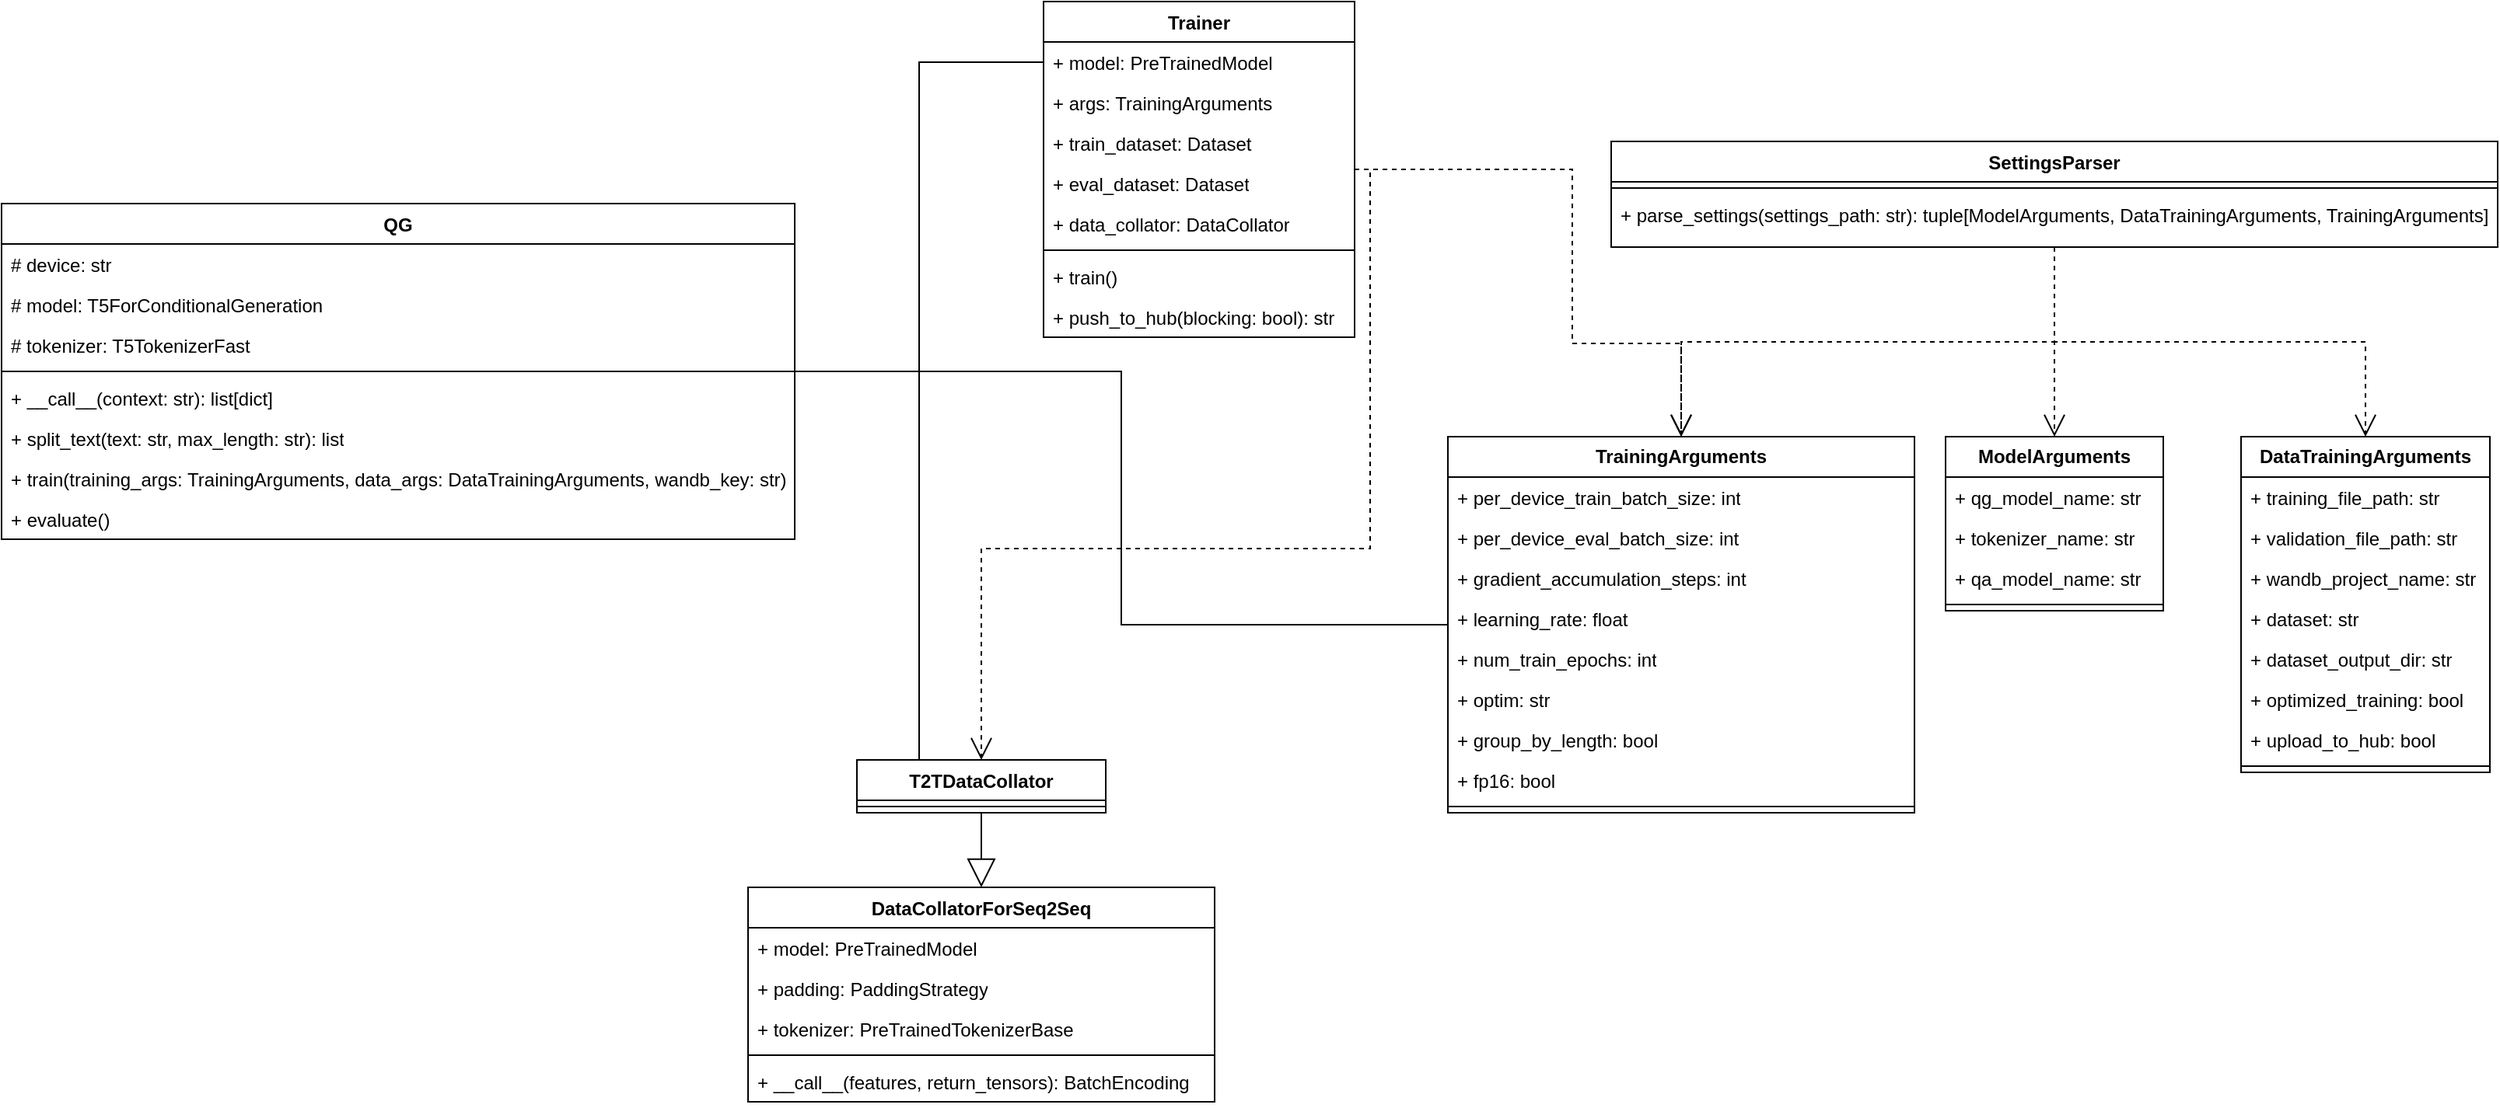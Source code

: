 <mxfile>
    <diagram id="VBlJSYC3lcDd-VbTNomW" name="Main">
        <mxGraphModel dx="1900" dy="1024" grid="1" gridSize="10" guides="1" tooltips="1" connect="1" arrows="1" fold="1" page="1" pageScale="1" pageWidth="827" pageHeight="1169" background="none" math="0" shadow="0">
            <root>
                <mxCell id="0"/>
                <mxCell id="1" parent="0"/>
                <mxCell id="7" value="QG" style="swimlane;fontStyle=1;align=center;verticalAlign=top;childLayout=stackLayout;horizontal=1;startSize=26;horizontalStack=0;resizeParent=1;resizeParentMax=0;resizeLast=0;collapsible=1;marginBottom=0;whiteSpace=wrap;html=1;" parent="1" vertex="1">
                    <mxGeometry x="-60" y="170" width="510" height="216" as="geometry">
                        <mxRectangle x="-60" y="170" width="60" height="30" as="alternateBounds"/>
                    </mxGeometry>
                </mxCell>
                <mxCell id="8" value="# device: str&amp;nbsp;" style="text;strokeColor=none;fillColor=none;align=left;verticalAlign=top;spacingLeft=4;spacingRight=4;overflow=hidden;rotatable=0;points=[[0,0.5],[1,0.5]];portConstraint=eastwest;whiteSpace=wrap;html=1;" parent="7" vertex="1">
                    <mxGeometry y="26" width="510" height="26" as="geometry"/>
                </mxCell>
                <mxCell id="9" value="# model: T5ForConditionalGeneration" style="text;strokeColor=none;fillColor=none;align=left;verticalAlign=top;spacingLeft=4;spacingRight=4;overflow=hidden;rotatable=0;points=[[0,0.5],[1,0.5]];portConstraint=eastwest;whiteSpace=wrap;html=1;" parent="7" vertex="1">
                    <mxGeometry y="52" width="510" height="26" as="geometry"/>
                </mxCell>
                <mxCell id="10" value="# tokenizer: T5TokenizerFast" style="text;strokeColor=none;fillColor=none;align=left;verticalAlign=top;spacingLeft=4;spacingRight=4;overflow=hidden;rotatable=0;points=[[0,0.5],[1,0.5]];portConstraint=eastwest;whiteSpace=wrap;html=1;" parent="7" vertex="1">
                    <mxGeometry y="78" width="510" height="26" as="geometry"/>
                </mxCell>
                <mxCell id="11" value="" style="line;strokeWidth=1;fillColor=none;align=left;verticalAlign=middle;spacingTop=-1;spacingLeft=3;spacingRight=3;rotatable=0;labelPosition=right;points=[];portConstraint=eastwest;strokeColor=inherit;" parent="7" vertex="1">
                    <mxGeometry y="104" width="510" height="8" as="geometry"/>
                </mxCell>
                <mxCell id="12" value="+ __call__(context: str): list[dict]" style="text;strokeColor=none;fillColor=none;align=left;verticalAlign=top;spacingLeft=4;spacingRight=4;overflow=hidden;rotatable=0;points=[[0,0.5],[1,0.5]];portConstraint=eastwest;whiteSpace=wrap;html=1;" parent="7" vertex="1">
                    <mxGeometry y="112" width="510" height="26" as="geometry"/>
                </mxCell>
                <mxCell id="13" value="+ split_text(text: str, max_length: str): list" style="text;strokeColor=none;fillColor=none;align=left;verticalAlign=top;spacingLeft=4;spacingRight=4;overflow=hidden;rotatable=0;points=[[0,0.5],[1,0.5]];portConstraint=eastwest;whiteSpace=wrap;html=1;" parent="7" vertex="1">
                    <mxGeometry y="138" width="510" height="26" as="geometry"/>
                </mxCell>
                <mxCell id="14" value="+ train(training_args: TrainingArguments, data_args: DataTrainingArguments, wandb_key: str)" style="text;strokeColor=none;fillColor=none;align=left;verticalAlign=top;spacingLeft=4;spacingRight=4;overflow=hidden;rotatable=0;points=[[0,0.5],[1,0.5]];portConstraint=eastwest;whiteSpace=wrap;html=1;" parent="7" vertex="1">
                    <mxGeometry y="164" width="510" height="26" as="geometry"/>
                </mxCell>
                <mxCell id="15" value="+ evaluate()" style="text;strokeColor=none;fillColor=none;align=left;verticalAlign=top;spacingLeft=4;spacingRight=4;overflow=hidden;rotatable=0;points=[[0,0.5],[1,0.5]];portConstraint=eastwest;whiteSpace=wrap;html=1;" parent="7" vertex="1">
                    <mxGeometry y="190" width="510" height="26" as="geometry"/>
                </mxCell>
                <mxCell id="16" value="Trainer" style="swimlane;fontStyle=1;align=center;verticalAlign=top;childLayout=stackLayout;horizontal=1;startSize=26;horizontalStack=0;resizeParent=1;resizeParentMax=0;resizeLast=0;collapsible=1;marginBottom=0;whiteSpace=wrap;html=1;" parent="1" vertex="1">
                    <mxGeometry x="610" y="40" width="200" height="216" as="geometry">
                        <mxRectangle x="610" y="40" width="80" height="30" as="alternateBounds"/>
                    </mxGeometry>
                </mxCell>
                <mxCell id="17" value="+ model: PreTrainedModel" style="text;strokeColor=none;fillColor=none;align=left;verticalAlign=top;spacingLeft=4;spacingRight=4;overflow=hidden;rotatable=0;points=[[0,0.5],[1,0.5]];portConstraint=eastwest;whiteSpace=wrap;html=1;" parent="16" vertex="1">
                    <mxGeometry y="26" width="200" height="26" as="geometry"/>
                </mxCell>
                <mxCell id="18" value="+ args: TrainingArguments" style="text;strokeColor=none;fillColor=none;align=left;verticalAlign=top;spacingLeft=4;spacingRight=4;overflow=hidden;rotatable=0;points=[[0,0.5],[1,0.5]];portConstraint=eastwest;whiteSpace=wrap;html=1;" parent="16" vertex="1">
                    <mxGeometry y="52" width="200" height="26" as="geometry"/>
                </mxCell>
                <mxCell id="19" value="+ train_dataset: Dataset" style="text;strokeColor=none;fillColor=none;align=left;verticalAlign=top;spacingLeft=4;spacingRight=4;overflow=hidden;rotatable=0;points=[[0,0.5],[1,0.5]];portConstraint=eastwest;whiteSpace=wrap;html=1;" parent="16" vertex="1">
                    <mxGeometry y="78" width="200" height="26" as="geometry"/>
                </mxCell>
                <mxCell id="20" value="+ eval_dataset: Dataset" style="text;strokeColor=none;fillColor=none;align=left;verticalAlign=top;spacingLeft=4;spacingRight=4;overflow=hidden;rotatable=0;points=[[0,0.5],[1,0.5]];portConstraint=eastwest;whiteSpace=wrap;html=1;" parent="16" vertex="1">
                    <mxGeometry y="104" width="200" height="26" as="geometry"/>
                </mxCell>
                <mxCell id="21" value="+ data_collator: DataCollator" style="text;strokeColor=none;fillColor=none;align=left;verticalAlign=top;spacingLeft=4;spacingRight=4;overflow=hidden;rotatable=0;points=[[0,0.5],[1,0.5]];portConstraint=eastwest;whiteSpace=wrap;html=1;" parent="16" vertex="1">
                    <mxGeometry y="130" width="200" height="26" as="geometry"/>
                </mxCell>
                <mxCell id="22" value="" style="line;strokeWidth=1;fillColor=none;align=left;verticalAlign=middle;spacingTop=-1;spacingLeft=3;spacingRight=3;rotatable=0;labelPosition=right;points=[];portConstraint=eastwest;strokeColor=inherit;" parent="16" vertex="1">
                    <mxGeometry y="156" width="200" height="8" as="geometry"/>
                </mxCell>
                <mxCell id="23" value="+ train()" style="text;strokeColor=none;fillColor=none;align=left;verticalAlign=top;spacingLeft=4;spacingRight=4;overflow=hidden;rotatable=0;points=[[0,0.5],[1,0.5]];portConstraint=eastwest;whiteSpace=wrap;html=1;" parent="16" vertex="1">
                    <mxGeometry y="164" width="200" height="26" as="geometry"/>
                </mxCell>
                <mxCell id="24" value="+ push_to_hub(blocking: bool): str" style="text;strokeColor=none;fillColor=none;align=left;verticalAlign=top;spacingLeft=4;spacingRight=4;overflow=hidden;rotatable=0;points=[[0,0.5],[1,0.5]];portConstraint=eastwest;whiteSpace=wrap;html=1;" parent="16" vertex="1">
                    <mxGeometry y="190" width="200" height="26" as="geometry"/>
                </mxCell>
                <mxCell id="25" value="SettingsParser" style="swimlane;fontStyle=1;align=center;verticalAlign=top;childLayout=stackLayout;horizontal=1;startSize=26;horizontalStack=0;resizeParent=1;resizeParentMax=0;resizeLast=0;collapsible=1;marginBottom=0;whiteSpace=wrap;html=1;" parent="1" vertex="1">
                    <mxGeometry x="975" y="130" width="570" height="68" as="geometry">
                        <mxRectangle x="810" y="180" width="130" height="30" as="alternateBounds"/>
                    </mxGeometry>
                </mxCell>
                <mxCell id="26" value="" style="line;strokeWidth=1;fillColor=none;align=left;verticalAlign=middle;spacingTop=-1;spacingLeft=3;spacingRight=3;rotatable=0;labelPosition=right;points=[];portConstraint=eastwest;strokeColor=inherit;" parent="25" vertex="1">
                    <mxGeometry y="26" width="570" height="8" as="geometry"/>
                </mxCell>
                <mxCell id="27" value="+ parse_settings(settings_path: str): tuple[ModelArguments, DataTrainingArguments, TrainingArguments]" style="text;strokeColor=none;fillColor=none;align=left;verticalAlign=top;spacingLeft=4;spacingRight=4;overflow=hidden;rotatable=0;points=[[0,0.5],[1,0.5]];portConstraint=eastwest;whiteSpace=wrap;html=1;" parent="25" vertex="1">
                    <mxGeometry y="34" width="570" height="34" as="geometry"/>
                </mxCell>
                <mxCell id="28" value="&lt;b&gt;ModelArguments&lt;/b&gt;" style="swimlane;fontStyle=0;childLayout=stackLayout;horizontal=1;startSize=26;fillColor=none;horizontalStack=0;resizeParent=1;resizeParentMax=0;resizeLast=0;collapsible=1;marginBottom=0;whiteSpace=wrap;html=1;" parent="1" vertex="1">
                    <mxGeometry x="1190" y="320" width="140" height="112" as="geometry"/>
                </mxCell>
                <mxCell id="29" value="+ qg_model_name: str" style="text;strokeColor=none;fillColor=none;align=left;verticalAlign=top;spacingLeft=4;spacingRight=4;overflow=hidden;rotatable=0;points=[[0,0.5],[1,0.5]];portConstraint=eastwest;whiteSpace=wrap;html=1;" parent="28" vertex="1">
                    <mxGeometry y="26" width="140" height="26" as="geometry"/>
                </mxCell>
                <mxCell id="30" value="+ tokenizer_name: str" style="text;strokeColor=none;fillColor=none;align=left;verticalAlign=top;spacingLeft=4;spacingRight=4;overflow=hidden;rotatable=0;points=[[0,0.5],[1,0.5]];portConstraint=eastwest;whiteSpace=wrap;html=1;" parent="28" vertex="1">
                    <mxGeometry y="52" width="140" height="26" as="geometry"/>
                </mxCell>
                <mxCell id="31" value="+ qa_model_name: str" style="text;strokeColor=none;fillColor=none;align=left;verticalAlign=top;spacingLeft=4;spacingRight=4;overflow=hidden;rotatable=0;points=[[0,0.5],[1,0.5]];portConstraint=eastwest;whiteSpace=wrap;html=1;" parent="28" vertex="1">
                    <mxGeometry y="78" width="140" height="26" as="geometry"/>
                </mxCell>
                <mxCell id="32" value="" style="line;strokeWidth=1;fillColor=none;align=left;verticalAlign=middle;spacingTop=-1;spacingLeft=3;spacingRight=3;rotatable=0;labelPosition=right;points=[];portConstraint=eastwest;strokeColor=inherit;" parent="28" vertex="1">
                    <mxGeometry y="104" width="140" height="8" as="geometry"/>
                </mxCell>
                <mxCell id="33" value="&lt;b&gt;DataTrainingArguments&lt;/b&gt;" style="swimlane;fontStyle=0;childLayout=stackLayout;horizontal=1;startSize=26;fillColor=none;horizontalStack=0;resizeParent=1;resizeParentMax=0;resizeLast=0;collapsible=1;marginBottom=0;whiteSpace=wrap;html=1;" parent="1" vertex="1">
                    <mxGeometry x="1380" y="320" width="160" height="216" as="geometry"/>
                </mxCell>
                <mxCell id="34" value="+ training_file_path: str" style="text;strokeColor=none;fillColor=none;align=left;verticalAlign=top;spacingLeft=4;spacingRight=4;overflow=hidden;rotatable=0;points=[[0,0.5],[1,0.5]];portConstraint=eastwest;whiteSpace=wrap;html=1;" parent="33" vertex="1">
                    <mxGeometry y="26" width="160" height="26" as="geometry"/>
                </mxCell>
                <mxCell id="35" value="+ validation_file_path: str" style="text;strokeColor=none;fillColor=none;align=left;verticalAlign=top;spacingLeft=4;spacingRight=4;overflow=hidden;rotatable=0;points=[[0,0.5],[1,0.5]];portConstraint=eastwest;whiteSpace=wrap;html=1;" parent="33" vertex="1">
                    <mxGeometry y="52" width="160" height="26" as="geometry"/>
                </mxCell>
                <mxCell id="36" value="+ wandb_project_name: str" style="text;strokeColor=none;fillColor=none;align=left;verticalAlign=top;spacingLeft=4;spacingRight=4;overflow=hidden;rotatable=0;points=[[0,0.5],[1,0.5]];portConstraint=eastwest;whiteSpace=wrap;html=1;" parent="33" vertex="1">
                    <mxGeometry y="78" width="160" height="26" as="geometry"/>
                </mxCell>
                <mxCell id="37" value="+ dataset: str" style="text;strokeColor=none;fillColor=none;align=left;verticalAlign=top;spacingLeft=4;spacingRight=4;overflow=hidden;rotatable=0;points=[[0,0.5],[1,0.5]];portConstraint=eastwest;whiteSpace=wrap;html=1;" parent="33" vertex="1">
                    <mxGeometry y="104" width="160" height="26" as="geometry"/>
                </mxCell>
                <mxCell id="38" value="+ dataset_output_dir: str" style="text;strokeColor=none;fillColor=none;align=left;verticalAlign=top;spacingLeft=4;spacingRight=4;overflow=hidden;rotatable=0;points=[[0,0.5],[1,0.5]];portConstraint=eastwest;whiteSpace=wrap;html=1;" parent="33" vertex="1">
                    <mxGeometry y="130" width="160" height="26" as="geometry"/>
                </mxCell>
                <mxCell id="39" value="+ optimized_training: bool" style="text;strokeColor=none;fillColor=none;align=left;verticalAlign=top;spacingLeft=4;spacingRight=4;overflow=hidden;rotatable=0;points=[[0,0.5],[1,0.5]];portConstraint=eastwest;whiteSpace=wrap;html=1;" parent="33" vertex="1">
                    <mxGeometry y="156" width="160" height="26" as="geometry"/>
                </mxCell>
                <mxCell id="40" value="+ upload_to_hub: bool" style="text;strokeColor=none;fillColor=none;align=left;verticalAlign=top;spacingLeft=4;spacingRight=4;overflow=hidden;rotatable=0;points=[[0,0.5],[1,0.5]];portConstraint=eastwest;whiteSpace=wrap;html=1;" parent="33" vertex="1">
                    <mxGeometry y="182" width="160" height="26" as="geometry"/>
                </mxCell>
                <mxCell id="41" value="" style="line;strokeWidth=1;fillColor=none;align=left;verticalAlign=middle;spacingTop=-1;spacingLeft=3;spacingRight=3;rotatable=0;labelPosition=right;points=[];portConstraint=eastwest;strokeColor=inherit;" parent="33" vertex="1">
                    <mxGeometry y="208" width="160" height="8" as="geometry"/>
                </mxCell>
                <mxCell id="42" value="" style="endArrow=open;endSize=12;dashed=1;html=1;rounded=0;exitX=0.5;exitY=1;exitDx=0;exitDy=0;entryX=0.5;entryY=0;entryDx=0;entryDy=0;edgeStyle=orthogonalEdgeStyle;fontStyle=0;" parent="1" source="25" target="43" edge="1">
                    <mxGeometry y="40" width="160" relative="1" as="geometry">
                        <mxPoint x="970" y="340" as="sourcePoint"/>
                        <mxPoint x="1200" y="300" as="targetPoint"/>
                        <mxPoint as="offset"/>
                    </mxGeometry>
                </mxCell>
                <mxCell id="43" value="&lt;b&gt;TrainingArguments&lt;/b&gt;" style="swimlane;fontStyle=0;childLayout=stackLayout;horizontal=1;startSize=26;fillColor=none;horizontalStack=0;resizeParent=1;resizeParentMax=0;resizeLast=0;collapsible=1;marginBottom=0;whiteSpace=wrap;html=1;" parent="1" vertex="1">
                    <mxGeometry x="870" y="320" width="300" height="242" as="geometry">
                        <mxRectangle x="870" y="320" width="150" height="30" as="alternateBounds"/>
                    </mxGeometry>
                </mxCell>
                <mxCell id="44" value="+ per_device_train_batch_size: int" style="text;strokeColor=none;fillColor=none;align=left;verticalAlign=top;spacingLeft=4;spacingRight=4;overflow=hidden;rotatable=0;points=[[0,0.5],[1,0.5]];portConstraint=eastwest;whiteSpace=wrap;html=1;" parent="43" vertex="1">
                    <mxGeometry y="26" width="300" height="26" as="geometry"/>
                </mxCell>
                <mxCell id="45" value="+ per_device_eval_batch_size: int" style="text;strokeColor=none;fillColor=none;align=left;verticalAlign=top;spacingLeft=4;spacingRight=4;overflow=hidden;rotatable=0;points=[[0,0.5],[1,0.5]];portConstraint=eastwest;whiteSpace=wrap;html=1;" parent="43" vertex="1">
                    <mxGeometry y="52" width="300" height="26" as="geometry"/>
                </mxCell>
                <mxCell id="46" value="+ gradient_accumulation_steps: int" style="text;strokeColor=none;fillColor=none;align=left;verticalAlign=top;spacingLeft=4;spacingRight=4;overflow=hidden;rotatable=0;points=[[0,0.5],[1,0.5]];portConstraint=eastwest;whiteSpace=wrap;html=1;" parent="43" vertex="1">
                    <mxGeometry y="78" width="300" height="26" as="geometry"/>
                </mxCell>
                <mxCell id="47" value="+ learning_rate: float" style="text;strokeColor=none;fillColor=none;align=left;verticalAlign=top;spacingLeft=4;spacingRight=4;overflow=hidden;rotatable=0;points=[[0,0.5],[1,0.5]];portConstraint=eastwest;whiteSpace=wrap;html=1;" parent="43" vertex="1">
                    <mxGeometry y="104" width="300" height="26" as="geometry"/>
                </mxCell>
                <mxCell id="48" value="+ num_train_epochs: int" style="text;strokeColor=none;fillColor=none;align=left;verticalAlign=top;spacingLeft=4;spacingRight=4;overflow=hidden;rotatable=0;points=[[0,0.5],[1,0.5]];portConstraint=eastwest;whiteSpace=wrap;html=1;" parent="43" vertex="1">
                    <mxGeometry y="130" width="300" height="26" as="geometry"/>
                </mxCell>
                <mxCell id="49" value="+ optim: str" style="text;strokeColor=none;fillColor=none;align=left;verticalAlign=top;spacingLeft=4;spacingRight=4;overflow=hidden;rotatable=0;points=[[0,0.5],[1,0.5]];portConstraint=eastwest;whiteSpace=wrap;html=1;" parent="43" vertex="1">
                    <mxGeometry y="156" width="300" height="26" as="geometry"/>
                </mxCell>
                <mxCell id="50" value="+ group_by_length: bool" style="text;strokeColor=none;fillColor=none;align=left;verticalAlign=top;spacingLeft=4;spacingRight=4;overflow=hidden;rotatable=0;points=[[0,0.5],[1,0.5]];portConstraint=eastwest;whiteSpace=wrap;html=1;" parent="43" vertex="1">
                    <mxGeometry y="182" width="300" height="26" as="geometry"/>
                </mxCell>
                <mxCell id="51" value="+ fp16: bool" style="text;strokeColor=none;fillColor=none;align=left;verticalAlign=top;spacingLeft=4;spacingRight=4;overflow=hidden;rotatable=0;points=[[0,0.5],[1,0.5]];portConstraint=eastwest;whiteSpace=wrap;html=1;" parent="43" vertex="1">
                    <mxGeometry y="208" width="300" height="26" as="geometry"/>
                </mxCell>
                <mxCell id="52" value="" style="line;strokeWidth=1;fillColor=none;align=left;verticalAlign=middle;spacingTop=-1;spacingLeft=3;spacingRight=3;rotatable=0;labelPosition=right;points=[];portConstraint=eastwest;strokeColor=inherit;" parent="43" vertex="1">
                    <mxGeometry y="234" width="300" height="8" as="geometry"/>
                </mxCell>
                <mxCell id="53" value="T2TDataCollator" style="swimlane;fontStyle=1;align=center;verticalAlign=top;childLayout=stackLayout;horizontal=1;startSize=26;horizontalStack=0;resizeParent=1;resizeParentMax=0;resizeLast=0;collapsible=1;marginBottom=0;whiteSpace=wrap;html=1;" parent="1" vertex="1">
                    <mxGeometry x="490" y="528" width="160" height="34" as="geometry">
                        <mxRectangle x="530" y="572" width="130" height="30" as="alternateBounds"/>
                    </mxGeometry>
                </mxCell>
                <mxCell id="54" value="" style="line;strokeWidth=1;fillColor=none;align=left;verticalAlign=middle;spacingTop=-1;spacingLeft=3;spacingRight=3;rotatable=0;labelPosition=right;points=[];portConstraint=eastwest;strokeColor=inherit;" parent="53" vertex="1">
                    <mxGeometry y="26" width="160" height="8" as="geometry"/>
                </mxCell>
                <mxCell id="55" value="DataCollatorForSeq2Seq" style="swimlane;fontStyle=1;align=center;verticalAlign=top;childLayout=stackLayout;horizontal=1;startSize=26;horizontalStack=0;resizeParent=1;resizeParentMax=0;resizeLast=0;collapsible=1;marginBottom=0;whiteSpace=wrap;html=1;" parent="1" vertex="1">
                    <mxGeometry x="420" y="610" width="300" height="138" as="geometry"/>
                </mxCell>
                <mxCell id="56" value="+ model: PreTrainedModel" style="text;strokeColor=none;fillColor=none;align=left;verticalAlign=top;spacingLeft=4;spacingRight=4;overflow=hidden;rotatable=0;points=[[0,0.5],[1,0.5]];portConstraint=eastwest;whiteSpace=wrap;html=1;" parent="55" vertex="1">
                    <mxGeometry y="26" width="300" height="26" as="geometry"/>
                </mxCell>
                <mxCell id="57" value="+ padding: PaddingStrategy" style="text;strokeColor=none;fillColor=none;align=left;verticalAlign=top;spacingLeft=4;spacingRight=4;overflow=hidden;rotatable=0;points=[[0,0.5],[1,0.5]];portConstraint=eastwest;whiteSpace=wrap;html=1;" parent="55" vertex="1">
                    <mxGeometry y="52" width="300" height="26" as="geometry"/>
                </mxCell>
                <mxCell id="58" value="+ tokenizer: PreTrainedTokenizerBase" style="text;strokeColor=none;fillColor=none;align=left;verticalAlign=top;spacingLeft=4;spacingRight=4;overflow=hidden;rotatable=0;points=[[0,0.5],[1,0.5]];portConstraint=eastwest;whiteSpace=wrap;html=1;" parent="55" vertex="1">
                    <mxGeometry y="78" width="300" height="26" as="geometry"/>
                </mxCell>
                <mxCell id="59" value="" style="line;strokeWidth=1;fillColor=none;align=left;verticalAlign=middle;spacingTop=-1;spacingLeft=3;spacingRight=3;rotatable=0;labelPosition=right;points=[];portConstraint=eastwest;strokeColor=inherit;" parent="55" vertex="1">
                    <mxGeometry y="104" width="300" height="8" as="geometry"/>
                </mxCell>
                <mxCell id="60" value="+ __call__(features, return_tensors): BatchEncoding" style="text;strokeColor=none;fillColor=none;align=left;verticalAlign=top;spacingLeft=4;spacingRight=4;overflow=hidden;rotatable=0;points=[[0,0.5],[1,0.5]];portConstraint=eastwest;whiteSpace=wrap;html=1;" parent="55" vertex="1">
                    <mxGeometry y="112" width="300" height="26" as="geometry"/>
                </mxCell>
                <mxCell id="61" value="" style="endArrow=block;endSize=16;endFill=0;html=1;rounded=0;entryX=0.5;entryY=0;entryDx=0;entryDy=0;exitX=0.5;exitY=1;exitDx=0;exitDy=0;fontStyle=0;" parent="1" source="53" target="55" edge="1">
                    <mxGeometry y="40" width="160" relative="1" as="geometry">
                        <mxPoint x="790" y="690" as="sourcePoint"/>
                        <mxPoint x="840" y="710" as="targetPoint"/>
                        <mxPoint as="offset"/>
                    </mxGeometry>
                </mxCell>
                <mxCell id="62" value="" style="endArrow=open;endSize=12;dashed=1;html=1;rounded=0;exitX=0.5;exitY=1;exitDx=0;exitDy=0;entryX=0.5;entryY=0;entryDx=0;entryDy=0;edgeStyle=orthogonalEdgeStyle;fontStyle=0;" parent="1" source="25" target="33" edge="1">
                    <mxGeometry y="40" width="160" relative="1" as="geometry">
                        <mxPoint x="885" y="220" as="sourcePoint"/>
                        <mxPoint x="1220" y="413" as="targetPoint"/>
                        <mxPoint as="offset"/>
                    </mxGeometry>
                </mxCell>
                <mxCell id="63" value="" style="endArrow=open;endSize=12;dashed=1;html=1;rounded=0;exitX=0.5;exitY=1;exitDx=0;exitDy=0;entryX=0.5;entryY=0;entryDx=0;entryDy=0;edgeStyle=orthogonalEdgeStyle;fontStyle=0;" parent="1" source="25" target="28" edge="1">
                    <mxGeometry y="40" width="160" relative="1" as="geometry">
                        <mxPoint x="885" y="220" as="sourcePoint"/>
                        <mxPoint x="870" y="400" as="targetPoint"/>
                        <mxPoint as="offset"/>
                    </mxGeometry>
                </mxCell>
                <mxCell id="64" value="" style="endArrow=open;endSize=12;dashed=1;html=1;rounded=0;entryX=0.5;entryY=0;entryDx=0;entryDy=0;edgeStyle=orthogonalEdgeStyle;exitX=1;exitY=0.5;exitDx=0;exitDy=0;fontStyle=0;" parent="1" source="16" target="43" edge="1">
                    <mxGeometry y="40" width="160" relative="1" as="geometry">
                        <mxPoint x="790" y="40" as="sourcePoint"/>
                        <mxPoint x="930" y="230" as="targetPoint"/>
                        <mxPoint as="offset"/>
                        <Array as="points">
                            <mxPoint x="950" y="148"/>
                            <mxPoint x="950" y="260"/>
                            <mxPoint x="1020" y="260"/>
                        </Array>
                    </mxGeometry>
                </mxCell>
                <mxCell id="65" value="" style="endArrow=open;endSize=12;dashed=1;html=1;rounded=0;entryX=0.5;entryY=0;entryDx=0;entryDy=0;edgeStyle=orthogonalEdgeStyle;exitX=1;exitY=0.5;exitDx=0;exitDy=0;fontStyle=0;" parent="1" source="16" target="53" edge="1">
                    <mxGeometry y="40" width="160" relative="1" as="geometry">
                        <mxPoint x="760" y="70" as="sourcePoint"/>
                        <mxPoint x="900" y="495" as="targetPoint"/>
                        <mxPoint as="offset"/>
                    </mxGeometry>
                </mxCell>
                <mxCell id="66" value="" style="endArrow=none;html=1;edgeStyle=orthogonalEdgeStyle;rounded=0;entryX=0;entryY=0.5;entryDx=0;entryDy=0;exitX=1;exitY=0.5;exitDx=0;exitDy=0;fontStyle=0;" parent="1" source="7" target="17" edge="1">
                    <mxGeometry relative="1" as="geometry">
                        <mxPoint x="90" y="200" as="sourcePoint"/>
                        <mxPoint x="510" y="490" as="targetPoint"/>
                    </mxGeometry>
                </mxCell>
                <mxCell id="67" value="" style="endArrow=none;html=1;edgeStyle=orthogonalEdgeStyle;rounded=0;entryX=0.25;entryY=0;entryDx=0;entryDy=0;exitX=1;exitY=0.5;exitDx=0;exitDy=0;fontStyle=0;" parent="1" source="7" target="53" edge="1">
                    <mxGeometry relative="1" as="geometry">
                        <mxPoint x="80" y="200" as="sourcePoint"/>
                        <mxPoint x="610" y="129" as="targetPoint"/>
                    </mxGeometry>
                </mxCell>
                <mxCell id="68" value="" style="endArrow=none;html=1;edgeStyle=orthogonalEdgeStyle;rounded=0;exitX=1;exitY=0.5;exitDx=0;exitDy=0;entryX=0;entryY=0.5;entryDx=0;entryDy=0;fontStyle=0;" parent="1" source="7" target="43" edge="1">
                    <mxGeometry relative="1" as="geometry">
                        <mxPoint x="480" y="280" as="sourcePoint"/>
                        <mxPoint x="852.667" y="450" as="targetPoint"/>
                    </mxGeometry>
                </mxCell>
            </root>
        </mxGraphModel>
    </diagram>
    <diagram id="6A_7n2C4VE-_T-CRZZ8y" name="Component">
        <mxGraphModel dx="2441" dy="1693" grid="1" gridSize="10" guides="1" tooltips="1" connect="1" arrows="1" fold="1" page="1" pageScale="1" pageWidth="850" pageHeight="1100" math="0" shadow="0">
            <root>
                <mxCell id="0"/>
                <mxCell id="1" parent="0"/>
                <mxCell id="VJGa-twcRHAJaqP0-BVw-6" value="d" style="html=1;strokeColor=none;resizeWidth=1;resizeHeight=1;fillColor=none;part=1;connectable=0;allowArrows=0;deletable=0;" vertex="1" parent="1">
                    <mxGeometry x="-1300" y="-338" width="900" height="298" as="geometry">
                        <mxPoint y="30" as="offset"/>
                    </mxGeometry>
                </mxCell>
                <mxCell id="VJGa-twcRHAJaqP0-BVw-12" value="" style="html=1;strokeColor=none;resizeWidth=1;resizeHeight=1;fillColor=none;part=1;connectable=0;allowArrows=0;deletable=0;rotation=180;" vertex="1" parent="1">
                    <mxGeometry x="-1280" y="-608" width="1030" height="377.331" as="geometry">
                        <mxPoint y="30" as="offset"/>
                    </mxGeometry>
                </mxCell>
                <mxCell id="VJGa-twcRHAJaqP0-BVw-8" value="" style="html=1;strokeColor=none;resizeWidth=1;resizeHeight=1;fillColor=none;part=1;connectable=0;allowArrows=0;deletable=0;" vertex="1" parent="1">
                    <mxGeometry x="-1285" y="-295.87" width="390" height="221" as="geometry">
                        <mxPoint y="30" as="offset"/>
                    </mxGeometry>
                </mxCell>
                <mxCell id="M5tY31Kx2G7eT9KLqkFw-37" value="&lt;b&gt;The Question Generation Answering Responder&lt;/b&gt;" style="shape=umlFrame;whiteSpace=wrap;html=1;width=300;height=30;boundedLbl=1;verticalAlign=middle;align=left;spacingLeft=5;shadow=0;glass=0;sketch=0;swimlaneFillColor=#FFFFFF;" vertex="1" parent="1">
                    <mxGeometry x="-1690" y="-1070" width="1910" height="1240" as="geometry"/>
                </mxCell>
                <mxCell id="VJGa-twcRHAJaqP0-BVw-5" value="models" style="shape=folder;fontStyle=1;tabWidth=230;tabHeight=40;tabPosition=left;html=1;boundedLbl=1;labelInHeader=1;container=0;collapsible=0;" vertex="1" parent="1">
                    <mxGeometry x="-1635" y="-830" width="900" height="320" as="geometry"/>
                </mxCell>
                <mxCell id="VJGa-twcRHAJaqP0-BVw-7" value="parsing" style="shape=folder;fontStyle=1;tabWidth=320;tabHeight=40;tabPosition=left;html=1;boundedLbl=1;labelInHeader=1;container=0;collapsible=0;" vertex="1" parent="1">
                    <mxGeometry x="-610" y="-574" width="810" height="534" as="geometry"/>
                </mxCell>
                <mxCell id="VJGa-twcRHAJaqP0-BVw-11" value="preprocessing" style="shape=folder;fontStyle=1;tabWidth=225;tabHeight=40;tabPosition=left;html=1;boundedLbl=1;labelInHeader=1;container=0;collapsible=0;" vertex="1" parent="1">
                    <mxGeometry x="-1635" y="-460" width="965" height="410" as="geometry"/>
                </mxCell>
                <mxCell id="hUSyQcQ4DxNfn5gaNeSX-10" value="QGAR" style="swimlane;fontStyle=1;align=center;verticalAlign=top;childLayout=stackLayout;horizontal=1;startSize=26;horizontalStack=0;resizeParent=1;resizeParentMax=0;resizeLast=0;collapsible=1;marginBottom=0;" vertex="1" parent="1">
                    <mxGeometry x="-1085" y="-770" width="330" height="164" as="geometry">
                        <mxRectangle x="-1110" y="140" width="80" height="30" as="alternateBounds"/>
                    </mxGeometry>
                </mxCell>
                <mxCell id="hUSyQcQ4DxNfn5gaNeSX-11" value="# qg: QG" style="text;strokeColor=none;fillColor=none;align=left;verticalAlign=top;spacingLeft=4;spacingRight=4;overflow=hidden;rotatable=0;points=[[0,0.5],[1,0.5]];portConstraint=eastwest;" vertex="1" parent="hUSyQcQ4DxNfn5gaNeSX-10">
                    <mxGeometry y="26" width="330" height="26" as="geometry"/>
                </mxCell>
                <mxCell id="hUSyQcQ4DxNfn5gaNeSX-14" value="# qa: Pipeline" style="text;strokeColor=none;fillColor=none;align=left;verticalAlign=top;spacingLeft=4;spacingRight=4;overflow=hidden;rotatable=0;points=[[0,0.5],[1,0.5]];portConstraint=eastwest;" vertex="1" parent="hUSyQcQ4DxNfn5gaNeSX-10">
                    <mxGeometry y="52" width="330" height="26" as="geometry"/>
                </mxCell>
                <mxCell id="hUSyQcQ4DxNfn5gaNeSX-12" value="" style="line;strokeWidth=1;fillColor=none;align=left;verticalAlign=middle;spacingTop=-1;spacingLeft=3;spacingRight=3;rotatable=0;labelPosition=right;points=[];portConstraint=eastwest;strokeColor=inherit;" vertex="1" parent="hUSyQcQ4DxNfn5gaNeSX-10">
                    <mxGeometry y="78" width="330" height="8" as="geometry"/>
                </mxCell>
                <mxCell id="hUSyQcQ4DxNfn5gaNeSX-13" value="+ __call__(file_path: str): list" style="text;strokeColor=none;fillColor=none;align=left;verticalAlign=top;spacingLeft=4;spacingRight=4;overflow=hidden;rotatable=0;points=[[0,0.5],[1,0.5]];portConstraint=eastwest;" vertex="1" parent="hUSyQcQ4DxNfn5gaNeSX-10">
                    <mxGeometry y="86" width="330" height="26" as="geometry"/>
                </mxCell>
                <mxCell id="hUSyQcQ4DxNfn5gaNeSX-15" value="# generate_answers(questions_and_contexts: list[dict]): list" style="text;strokeColor=none;fillColor=none;align=left;verticalAlign=top;spacingLeft=4;spacingRight=4;overflow=hidden;rotatable=0;points=[[0,0.5],[1,0.5]];portConstraint=eastwest;" vertex="1" parent="hUSyQcQ4DxNfn5gaNeSX-10">
                    <mxGeometry y="112" width="330" height="26" as="geometry"/>
                </mxCell>
                <mxCell id="hUSyQcQ4DxNfn5gaNeSX-16" value="# generate_questions_answers(plaintext_notes: str): list" style="text;strokeColor=none;fillColor=none;align=left;verticalAlign=top;spacingLeft=4;spacingRight=4;overflow=hidden;rotatable=0;points=[[0,0.5],[1,0.5]];portConstraint=eastwest;" vertex="1" parent="hUSyQcQ4DxNfn5gaNeSX-10">
                    <mxGeometry y="138" width="330" height="26" as="geometry"/>
                </mxCell>
                <mxCell id="6dZSXaFMv6UYf9xHwAMU-21" value="DataTrainingArguments" style="swimlane;fontStyle=1;align=center;verticalAlign=top;childLayout=stackLayout;horizontal=1;startSize=26;horizontalStack=0;resizeParent=1;resizeParentMax=0;resizeLast=0;collapsible=1;marginBottom=0;" vertex="1" parent="1">
                    <mxGeometry x="20" y="-350.003" width="160" height="224.87" as="geometry">
                        <mxRectangle x="10" y="-530.003" width="180" height="30" as="alternateBounds"/>
                    </mxGeometry>
                </mxCell>
                <mxCell id="6dZSXaFMv6UYf9xHwAMU-22" value="+ training_file_path: str" style="text;strokeColor=none;fillColor=none;align=left;verticalAlign=top;spacingLeft=4;spacingRight=4;overflow=hidden;rotatable=0;points=[[0,0.5],[1,0.5]];portConstraint=eastwest;" vertex="1" parent="6dZSXaFMv6UYf9xHwAMU-21">
                    <mxGeometry y="26" width="160" height="32.783" as="geometry"/>
                </mxCell>
                <mxCell id="hUSyQcQ4DxNfn5gaNeSX-19" value="+ validation_file_path: str" style="text;strokeColor=none;fillColor=none;align=left;verticalAlign=top;spacingLeft=4;spacingRight=4;overflow=hidden;rotatable=0;points=[[0,0.5],[1,0.5]];portConstraint=eastwest;" vertex="1" parent="6dZSXaFMv6UYf9xHwAMU-21">
                    <mxGeometry y="58.783" width="160" height="26" as="geometry"/>
                </mxCell>
                <mxCell id="hUSyQcQ4DxNfn5gaNeSX-21" value="+ wand_project_name: str" style="text;strokeColor=none;fillColor=none;align=left;verticalAlign=top;spacingLeft=4;spacingRight=4;overflow=hidden;rotatable=0;points=[[0,0.5],[1,0.5]];portConstraint=eastwest;" vertex="1" parent="6dZSXaFMv6UYf9xHwAMU-21">
                    <mxGeometry y="84.783" width="160" height="26" as="geometry"/>
                </mxCell>
                <mxCell id="hUSyQcQ4DxNfn5gaNeSX-20" value="+ dataset: str" style="text;strokeColor=none;fillColor=none;align=left;verticalAlign=top;spacingLeft=4;spacingRight=4;overflow=hidden;rotatable=0;points=[[0,0.5],[1,0.5]];portConstraint=eastwest;" vertex="1" parent="6dZSXaFMv6UYf9xHwAMU-21">
                    <mxGeometry y="110.783" width="160" height="26" as="geometry"/>
                </mxCell>
                <mxCell id="hUSyQcQ4DxNfn5gaNeSX-22" value="+ dataset_output_dir: str" style="text;strokeColor=none;fillColor=none;align=left;verticalAlign=top;spacingLeft=4;spacingRight=4;overflow=hidden;rotatable=0;points=[[0,0.5],[1,0.5]];portConstraint=eastwest;" vertex="1" parent="6dZSXaFMv6UYf9xHwAMU-21">
                    <mxGeometry y="136.783" width="160" height="26" as="geometry"/>
                </mxCell>
                <mxCell id="hUSyQcQ4DxNfn5gaNeSX-23" value="+ optimized_training: bool" style="text;strokeColor=none;fillColor=none;align=left;verticalAlign=top;spacingLeft=4;spacingRight=4;overflow=hidden;rotatable=0;points=[[0,0.5],[1,0.5]];portConstraint=eastwest;" vertex="1" parent="6dZSXaFMv6UYf9xHwAMU-21">
                    <mxGeometry y="162.783" width="160" height="26" as="geometry"/>
                </mxCell>
                <mxCell id="hUSyQcQ4DxNfn5gaNeSX-24" value="+ upload_to_hub: bool" style="text;strokeColor=none;fillColor=none;align=left;verticalAlign=top;spacingLeft=4;spacingRight=4;overflow=hidden;rotatable=0;points=[[0,0.5],[1,0.5]];portConstraint=eastwest;" vertex="1" parent="6dZSXaFMv6UYf9xHwAMU-21">
                    <mxGeometry y="188.783" width="160" height="26" as="geometry"/>
                </mxCell>
                <mxCell id="6dZSXaFMv6UYf9xHwAMU-23" value="" style="line;strokeWidth=1;fillColor=none;align=left;verticalAlign=middle;spacingTop=-1;spacingLeft=3;spacingRight=3;rotatable=0;labelPosition=right;points=[];portConstraint=eastwest;strokeColor=inherit;" vertex="1" parent="6dZSXaFMv6UYf9xHwAMU-21">
                    <mxGeometry y="214.783" width="160" height="10.087" as="geometry"/>
                </mxCell>
                <mxCell id="6dZSXaFMv6UYf9xHwAMU-17" value="NoteParser" style="swimlane;fontStyle=1;align=center;verticalAlign=top;childLayout=stackLayout;horizontal=1;startSize=26;horizontalStack=0;resizeParent=1;resizeParentMax=0;resizeLast=0;collapsible=1;marginBottom=0;" vertex="1" parent="1">
                    <mxGeometry x="-590" y="-510" width="390" height="294" as="geometry">
                        <mxRectangle x="-590" y="-70" width="100" height="30" as="alternateBounds"/>
                    </mxGeometry>
                </mxCell>
                <mxCell id="6dZSXaFMv6UYf9xHwAMU-19" value="" style="line;strokeWidth=1;fillColor=none;align=left;verticalAlign=middle;spacingTop=-1;spacingLeft=3;spacingRight=3;rotatable=0;labelPosition=right;points=[];portConstraint=eastwest;strokeColor=inherit;" vertex="1" parent="6dZSXaFMv6UYf9xHwAMU-17">
                    <mxGeometry y="26" width="390" height="8" as="geometry"/>
                </mxCell>
                <mxCell id="6dZSXaFMv6UYf9xHwAMU-20" value="+ __call__(file_path: str): str" style="text;strokeColor=none;fillColor=none;align=left;verticalAlign=top;spacingLeft=4;spacingRight=4;overflow=hidden;rotatable=0;points=[[0,0.5],[1,0.5]];portConstraint=eastwest;" vertex="1" parent="6dZSXaFMv6UYf9xHwAMU-17">
                    <mxGeometry y="34" width="390" height="26" as="geometry"/>
                </mxCell>
                <mxCell id="hUSyQcQ4DxNfn5gaNeSX-25" value="# get_note_format(file_path: str): str" style="text;strokeColor=none;fillColor=none;align=left;verticalAlign=top;spacingLeft=4;spacingRight=4;overflow=hidden;rotatable=0;points=[[0,0.5],[1,0.5]];portConstraint=eastwest;" vertex="1" parent="6dZSXaFMv6UYf9xHwAMU-17">
                    <mxGeometry y="60" width="390" height="26" as="geometry"/>
                </mxCell>
                <mxCell id="hUSyQcQ4DxNfn5gaNeSX-26" value="# parse_note(file: str, format: str): str" style="text;strokeColor=none;fillColor=none;align=left;verticalAlign=top;spacingLeft=4;spacingRight=4;overflow=hidden;rotatable=0;points=[[0,0.5],[1,0.5]];portConstraint=eastwest;" vertex="1" parent="6dZSXaFMv6UYf9xHwAMU-17">
                    <mxGeometry y="86" width="390" height="26" as="geometry"/>
                </mxCell>
                <mxCell id="hUSyQcQ4DxNfn5gaNeSX-27" value="# markdown_to_html(markdown_notes: str): str" style="text;strokeColor=none;fillColor=none;align=left;verticalAlign=top;spacingLeft=4;spacingRight=4;overflow=hidden;rotatable=0;points=[[0,0.5],[1,0.5]];portConstraint=eastwest;" vertex="1" parent="6dZSXaFMv6UYf9xHwAMU-17">
                    <mxGeometry y="112" width="390" height="26" as="geometry"/>
                </mxCell>
                <mxCell id="hUSyQcQ4DxNfn5gaNeSX-28" value="# html_to_plaintext(html_notes: str, format: str): str" style="text;strokeColor=none;fillColor=none;align=left;verticalAlign=top;spacingLeft=4;spacingRight=4;overflow=hidden;rotatable=0;points=[[0,0.5],[1,0.5]];portConstraint=eastwest;" vertex="1" parent="6dZSXaFMv6UYf9xHwAMU-17">
                    <mxGeometry y="138" width="390" height="26" as="geometry"/>
                </mxCell>
                <mxCell id="hUSyQcQ4DxNfn5gaNeSX-29" value="# remove_html_tags(soup: BeautifulSoup, tags: list[str]): BeautifulSoup" style="text;strokeColor=none;fillColor=none;align=left;verticalAlign=top;spacingLeft=4;spacingRight=4;overflow=hidden;rotatable=0;points=[[0,0.5],[1,0.5]];portConstraint=eastwest;" vertex="1" parent="6dZSXaFMv6UYf9xHwAMU-17">
                    <mxGeometry y="164" width="390" height="26" as="geometry"/>
                </mxCell>
                <mxCell id="hUSyQcQ4DxNfn5gaNeSX-30" value="# check_if_text_needs_refactoring(text: str): bool" style="text;strokeColor=none;fillColor=none;align=left;verticalAlign=top;spacingLeft=4;spacingRight=4;overflow=hidden;rotatable=0;points=[[0,0.5],[1,0.5]];portConstraint=eastwest;" vertex="1" parent="6dZSXaFMv6UYf9xHwAMU-17">
                    <mxGeometry y="190" width="390" height="26" as="geometry"/>
                </mxCell>
                <mxCell id="hUSyQcQ4DxNfn5gaNeSX-31" value="# add_colon_if_last_charnot_dotor_colon(text: str): str" style="text;strokeColor=none;fillColor=none;align=left;verticalAlign=top;spacingLeft=4;spacingRight=4;overflow=hidden;rotatable=0;points=[[0,0.5],[1,0.5]];portConstraint=eastwest;" vertex="1" parent="6dZSXaFMv6UYf9xHwAMU-17">
                    <mxGeometry y="216" width="390" height="26" as="geometry"/>
                </mxCell>
                <mxCell id="hUSyQcQ4DxNfn5gaNeSX-32" value="# add_dot_if_last_char_not_dot(text: str): str" style="text;strokeColor=none;fillColor=none;align=left;verticalAlign=top;spacingLeft=4;spacingRight=4;overflow=hidden;rotatable=0;points=[[0,0.5],[1,0.5]];portConstraint=eastwest;" vertex="1" parent="6dZSXaFMv6UYf9xHwAMU-17">
                    <mxGeometry y="242" width="390" height="26" as="geometry"/>
                </mxCell>
                <mxCell id="hUSyQcQ4DxNfn5gaNeSX-33" value="# final_cleanup(notes: str): str" style="text;strokeColor=none;fillColor=none;align=left;verticalAlign=top;spacingLeft=4;spacingRight=4;overflow=hidden;rotatable=0;points=[[0,0.5],[1,0.5]];portConstraint=eastwest;" vertex="1" parent="6dZSXaFMv6UYf9xHwAMU-17">
                    <mxGeometry y="268" width="390" height="26" as="geometry"/>
                </mxCell>
                <mxCell id="6dZSXaFMv6UYf9xHwAMU-9" value="SettingsParser" style="swimlane;fontStyle=1;align=center;verticalAlign=top;childLayout=stackLayout;horizontal=1;startSize=26;horizontalStack=0;resizeParent=1;resizeParentMax=0;resizeLast=0;collapsible=1;marginBottom=0;" vertex="1" parent="1">
                    <mxGeometry x="-100" y="-510" width="250" height="90" as="geometry">
                        <mxRectangle x="-150" y="-70" width="130" height="30" as="alternateBounds"/>
                    </mxGeometry>
                </mxCell>
                <mxCell id="6dZSXaFMv6UYf9xHwAMU-11" value="" style="line;strokeWidth=1;fillColor=none;align=left;verticalAlign=middle;spacingTop=-1;spacingLeft=3;spacingRight=3;rotatable=0;labelPosition=right;points=[];portConstraint=eastwest;strokeColor=inherit;" vertex="1" parent="6dZSXaFMv6UYf9xHwAMU-9">
                    <mxGeometry y="26" width="250" height="8" as="geometry"/>
                </mxCell>
                <mxCell id="6dZSXaFMv6UYf9xHwAMU-12" value="+ parse_settings(settings_path: str): tuple[ModelArguments, DataTrainingArguments, TrainingArguments]" style="text;strokeColor=none;fillColor=none;align=left;verticalAlign=top;spacingLeft=4;spacingRight=4;overflow=hidden;rotatable=0;points=[[0,0.5],[1,0.5]];portConstraint=eastwest;whiteSpace=wrap;" vertex="1" parent="6dZSXaFMv6UYf9xHwAMU-9">
                    <mxGeometry y="34" width="250" height="56" as="geometry"/>
                </mxCell>
                <mxCell id="6dZSXaFMv6UYf9xHwAMU-52" value="SquadPreprocessor" style="swimlane;fontStyle=1;align=center;verticalAlign=top;childLayout=stackLayout;horizontal=1;startSize=26;horizontalStack=0;resizeParent=1;resizeParentMax=0;resizeLast=0;collapsible=1;marginBottom=0;" vertex="1" parent="1">
                    <mxGeometry x="-1010" y="-400" width="330" height="216" as="geometry"/>
                </mxCell>
                <mxCell id="6dZSXaFMv6UYf9xHwAMU-53" value="# tokenizer: T5TokenizerFast" style="text;strokeColor=none;fillColor=none;align=left;verticalAlign=top;spacingLeft=4;spacingRight=4;overflow=hidden;rotatable=0;points=[[0,0.5],[1,0.5]];portConstraint=eastwest;" vertex="1" parent="6dZSXaFMv6UYf9xHwAMU-52">
                    <mxGeometry y="26" width="330" height="26" as="geometry"/>
                </mxCell>
                <mxCell id="hUSyQcQ4DxNfn5gaNeSX-37" value="# padding: bool" style="text;strokeColor=none;fillColor=none;align=left;verticalAlign=top;spacingLeft=4;spacingRight=4;overflow=hidden;rotatable=0;points=[[0,0.5],[1,0.5]];portConstraint=eastwest;" vertex="1" parent="6dZSXaFMv6UYf9xHwAMU-52">
                    <mxGeometry y="52" width="330" height="26" as="geometry"/>
                </mxCell>
                <mxCell id="6dZSXaFMv6UYf9xHwAMU-54" value="" style="line;strokeWidth=1;fillColor=none;align=left;verticalAlign=middle;spacingTop=-1;spacingLeft=3;spacingRight=3;rotatable=0;labelPosition=right;points=[];portConstraint=eastwest;strokeColor=inherit;" vertex="1" parent="6dZSXaFMv6UYf9xHwAMU-52">
                    <mxGeometry y="78" width="330" height="8" as="geometry"/>
                </mxCell>
                <mxCell id="6dZSXaFMv6UYf9xHwAMU-55" value="+ preprocess_and_save(dataset: str, save_dir: str)" style="text;strokeColor=none;fillColor=none;align=left;verticalAlign=top;spacingLeft=4;spacingRight=4;overflow=hidden;rotatable=0;points=[[0,0.5],[1,0.5]];portConstraint=eastwest;" vertex="1" parent="6dZSXaFMv6UYf9xHwAMU-52">
                    <mxGeometry y="86" width="330" height="26" as="geometry"/>
                </mxCell>
                <mxCell id="hUSyQcQ4DxNfn5gaNeSX-38" value="+ preprocess(dataset: str): tuple[Dataset, Dataset]" style="text;strokeColor=none;fillColor=none;align=left;verticalAlign=top;spacingLeft=4;spacingRight=4;overflow=hidden;rotatable=0;points=[[0,0.5],[1,0.5]];portConstraint=eastwest;" vertex="1" parent="6dZSXaFMv6UYf9xHwAMU-52">
                    <mxGeometry y="112" width="330" height="26" as="geometry"/>
                </mxCell>
                <mxCell id="hUSyQcQ4DxNfn5gaNeSX-39" value="# create_encodings(batch: dict): BatchEncoding" style="text;strokeColor=none;fillColor=none;align=left;verticalAlign=top;spacingLeft=4;spacingRight=4;overflow=hidden;rotatable=0;points=[[0,0.5],[1,0.5]];portConstraint=eastwest;" vertex="1" parent="6dZSXaFMv6UYf9xHwAMU-52">
                    <mxGeometry y="138" width="330" height="26" as="geometry"/>
                </mxCell>
                <mxCell id="hUSyQcQ4DxNfn5gaNeSX-40" value="# add_eos_tokens(example: dict[str, str]): dict[str, str]" style="text;strokeColor=none;fillColor=none;align=left;verticalAlign=top;spacingLeft=4;spacingRight=4;overflow=hidden;rotatable=0;points=[[0,0.5],[1,0.5]];portConstraint=eastwest;" vertex="1" parent="6dZSXaFMv6UYf9xHwAMU-52">
                    <mxGeometry y="164" width="330" height="26" as="geometry"/>
                </mxCell>
                <mxCell id="hUSyQcQ4DxNfn5gaNeSX-41" value="# add_sep_tokens(example: dict[str, str]): dict[str, str]" style="text;strokeColor=none;fillColor=none;align=left;verticalAlign=top;spacingLeft=4;spacingRight=4;overflow=hidden;rotatable=0;points=[[0,0.5],[1,0.5]];portConstraint=eastwest;" vertex="1" parent="6dZSXaFMv6UYf9xHwAMU-52">
                    <mxGeometry y="190" width="330" height="26" as="geometry"/>
                </mxCell>
                <mxCell id="M5tY31Kx2G7eT9KLqkFw-1" value="&lt;span style=&quot;font-size: 12px;&quot;&gt;«use»&lt;/span&gt;" style="endArrow=open;endSize=12;dashed=1;html=1;entryX=0.5;entryY=0;entryDx=0;entryDy=0;edgeStyle=orthogonalEdgeStyle;rounded=0;labelBackgroundColor=none;endFill=0;strokeWidth=1;exitX=0.5;exitY=1;exitDx=0;exitDy=0;" edge="1" parent="1" source="hUSyQcQ4DxNfn5gaNeSX-1" target="hUSyQcQ4DxNfn5gaNeSX-36">
                    <mxGeometry y="-5" width="160" relative="1" as="geometry">
                        <mxPoint x="-1395" y="-770" as="sourcePoint"/>
                        <mxPoint x="-430" y="-270" as="targetPoint"/>
                        <mxPoint as="offset"/>
                        <Array as="points">
                            <mxPoint x="-1395" y="-410"/>
                            <mxPoint x="-1535" y="-410"/>
                        </Array>
                    </mxGeometry>
                </mxCell>
                <mxCell id="M5tY31Kx2G7eT9KLqkFw-3" value="&lt;span style=&quot;font-size: 12px;&quot;&gt;«use»&lt;/span&gt;" style="endArrow=open;endSize=12;dashed=1;html=1;edgeStyle=orthogonalEdgeStyle;rounded=0;labelBackgroundColor=none;endFill=0;strokeWidth=1;exitX=0;exitY=0.5;exitDx=0;exitDy=0;entryX=1;entryY=0.5;entryDx=0;entryDy=0;" edge="1" parent="1" source="hUSyQcQ4DxNfn5gaNeSX-10" target="hUSyQcQ4DxNfn5gaNeSX-1">
                    <mxGeometry x="0.384" y="-18" width="160" relative="1" as="geometry">
                        <mxPoint x="-365" y="-600" as="sourcePoint"/>
                        <mxPoint x="-1175" y="-930" as="targetPoint"/>
                        <mxPoint as="offset"/>
                        <Array as="points">
                            <mxPoint x="-1115" y="-688"/>
                            <mxPoint x="-1115" y="-652"/>
                        </Array>
                    </mxGeometry>
                </mxCell>
                <mxCell id="hUSyQcQ4DxNfn5gaNeSX-1" value="QG" style="swimlane;fontStyle=1;align=center;verticalAlign=top;childLayout=stackLayout;horizontal=1;startSize=26;horizontalStack=0;resizeParent=1;resizeParentMax=0;resizeLast=0;collapsible=1;marginBottom=0;whiteSpace=wrap;html=1;swimlaneFillColor=none;" vertex="1" parent="1">
                    <mxGeometry x="-1615" y="-770" width="440" height="236" as="geometry">
                        <mxRectangle x="-1615" y="-770" width="60" height="30" as="alternateBounds"/>
                    </mxGeometry>
                </mxCell>
                <mxCell id="hUSyQcQ4DxNfn5gaNeSX-2" value="# device: str&amp;nbsp;" style="text;strokeColor=none;fillColor=none;align=left;verticalAlign=top;spacingLeft=4;spacingRight=4;overflow=hidden;rotatable=0;points=[[0,0.5],[1,0.5]];portConstraint=eastwest;whiteSpace=wrap;html=1;" vertex="1" parent="hUSyQcQ4DxNfn5gaNeSX-1">
                    <mxGeometry y="26" width="440" height="26" as="geometry"/>
                </mxCell>
                <mxCell id="hUSyQcQ4DxNfn5gaNeSX-3" value="# model: T5ForConditionalGeneration" style="text;strokeColor=none;fillColor=none;align=left;verticalAlign=top;spacingLeft=4;spacingRight=4;overflow=hidden;rotatable=0;points=[[0,0.5],[1,0.5]];portConstraint=eastwest;whiteSpace=wrap;html=1;" vertex="1" parent="hUSyQcQ4DxNfn5gaNeSX-1">
                    <mxGeometry y="52" width="440" height="26" as="geometry"/>
                </mxCell>
                <mxCell id="hUSyQcQ4DxNfn5gaNeSX-4" value="# tokenizer: T5TokenizerFast" style="text;strokeColor=none;fillColor=none;align=left;verticalAlign=top;spacingLeft=4;spacingRight=4;overflow=hidden;rotatable=0;points=[[0,0.5],[1,0.5]];portConstraint=eastwest;whiteSpace=wrap;html=1;" vertex="1" parent="hUSyQcQ4DxNfn5gaNeSX-1">
                    <mxGeometry y="78" width="440" height="26" as="geometry"/>
                </mxCell>
                <mxCell id="hUSyQcQ4DxNfn5gaNeSX-5" value="" style="line;strokeWidth=1;fillColor=none;align=left;verticalAlign=middle;spacingTop=-1;spacingLeft=3;spacingRight=3;rotatable=0;labelPosition=right;points=[];portConstraint=eastwest;strokeColor=inherit;" vertex="1" parent="hUSyQcQ4DxNfn5gaNeSX-1">
                    <mxGeometry y="104" width="440" height="8" as="geometry"/>
                </mxCell>
                <mxCell id="hUSyQcQ4DxNfn5gaNeSX-6" value="+ __call__(context: str): list[dict]" style="text;strokeColor=none;fillColor=none;align=left;verticalAlign=top;spacingLeft=4;spacingRight=4;overflow=hidden;rotatable=0;points=[[0,0.5],[1,0.5]];portConstraint=eastwest;whiteSpace=wrap;html=1;" vertex="1" parent="hUSyQcQ4DxNfn5gaNeSX-1">
                    <mxGeometry y="112" width="440" height="26" as="geometry"/>
                </mxCell>
                <mxCell id="hUSyQcQ4DxNfn5gaNeSX-7" value="+ split_text(text: str, max_length: str): list" style="text;strokeColor=none;fillColor=none;align=left;verticalAlign=top;spacingLeft=4;spacingRight=4;overflow=hidden;rotatable=0;points=[[0,0.5],[1,0.5]];portConstraint=eastwest;whiteSpace=wrap;html=1;" vertex="1" parent="hUSyQcQ4DxNfn5gaNeSX-1">
                    <mxGeometry y="138" width="440" height="26" as="geometry"/>
                </mxCell>
                <mxCell id="hUSyQcQ4DxNfn5gaNeSX-8" value="+ train(training_args: TrainingArguments, data_args: DataTrainingArguments, wandb_key: str)" style="text;strokeColor=none;fillColor=none;align=left;verticalAlign=top;spacingLeft=4;spacingRight=4;overflow=hidden;rotatable=0;points=[[0,0.5],[1,0.5]];portConstraint=eastwest;whiteSpace=wrap;html=1;" vertex="1" parent="hUSyQcQ4DxNfn5gaNeSX-1">
                    <mxGeometry y="164" width="440" height="46" as="geometry"/>
                </mxCell>
                <mxCell id="hUSyQcQ4DxNfn5gaNeSX-9" value="+ evaluate()" style="text;strokeColor=none;fillColor=none;align=left;verticalAlign=top;spacingLeft=4;spacingRight=4;overflow=hidden;rotatable=0;points=[[0,0.5],[1,0.5]];portConstraint=eastwest;whiteSpace=wrap;html=1;" vertex="1" parent="hUSyQcQ4DxNfn5gaNeSX-1">
                    <mxGeometry y="210" width="440" height="26" as="geometry"/>
                </mxCell>
                <mxCell id="6dZSXaFMv6UYf9xHwAMU-43" value="SquadConverter" style="swimlane;fontStyle=1;align=center;verticalAlign=top;childLayout=stackLayout;horizontal=1;startSize=26;horizontalStack=0;resizeParent=1;resizeParentMax=0;resizeLast=0;collapsible=1;marginBottom=0;glass=0;shadow=0;" vertex="1" parent="1">
                    <mxGeometry x="-1415" y="-400" width="390" height="146" as="geometry"/>
                </mxCell>
                <mxCell id="6dZSXaFMv6UYf9xHwAMU-45" value="" style="line;strokeWidth=1;fillColor=none;align=left;verticalAlign=middle;spacingTop=-1;spacingLeft=3;spacingRight=3;rotatable=0;labelPosition=right;points=[];portConstraint=eastwest;strokeColor=inherit;" vertex="1" parent="6dZSXaFMv6UYf9xHwAMU-43">
                    <mxGeometry y="26" width="390" height="8" as="geometry"/>
                </mxCell>
                <mxCell id="6dZSXaFMv6UYf9xHwAMU-44" value="+ convert_and_save_squad(version: SquadVersion, out_path: str)" style="text;strokeColor=none;fillColor=none;align=left;verticalAlign=top;spacingLeft=4;spacingRight=4;overflow=hidden;rotatable=0;points=[[0,0.5],[1,0.5]];portConstraint=eastwest;" vertex="1" parent="6dZSXaFMv6UYf9xHwAMU-43">
                    <mxGeometry y="34" width="390" height="26" as="geometry"/>
                </mxCell>
                <mxCell id="6dZSXaFMv6UYf9xHwAMU-46" value="+ convert_squad(version: SquadVersion)" style="text;strokeColor=none;fillColor=none;align=left;verticalAlign=top;spacingLeft=4;spacingRight=4;overflow=hidden;rotatable=0;points=[[0,0.5],[1,0.5]];portConstraint=eastwest;" vertex="1" parent="6dZSXaFMv6UYf9xHwAMU-43">
                    <mxGeometry y="60" width="390" height="26" as="geometry"/>
                </mxCell>
                <mxCell id="hUSyQcQ4DxNfn5gaNeSX-48" value="# save_dataset(version: SquadVersion, dataset: dict, suffix: str, out_path: str)" style="text;strokeColor=none;fillColor=none;align=left;verticalAlign=top;spacingLeft=4;spacingRight=4;overflow=hidden;rotatable=0;points=[[0,0.5],[1,0.5]];portConstraint=eastwest;whiteSpace=wrap;" vertex="1" parent="6dZSXaFMv6UYf9xHwAMU-43">
                    <mxGeometry y="86" width="390" height="34" as="geometry"/>
                </mxCell>
                <mxCell id="hUSyQcQ4DxNfn5gaNeSX-49" value="# transform_dataset(df: DataFrame): dict" style="text;strokeColor=none;fillColor=none;align=left;verticalAlign=top;spacingLeft=4;spacingRight=4;overflow=hidden;rotatable=0;points=[[0,0.5],[1,0.5]];portConstraint=eastwest;" vertex="1" parent="6dZSXaFMv6UYf9xHwAMU-43">
                    <mxGeometry y="120" width="390" height="26" as="geometry"/>
                </mxCell>
                <mxCell id="hUSyQcQ4DxNfn5gaNeSX-42" value="«enumeration»&#10;SquadVersion" style="swimlane;fontStyle=1;childLayout=stackLayout;horizontal=1;startSize=38;fillColor=none;horizontalStack=0;resizeParent=1;resizeParentMax=0;resizeLast=0;collapsible=1;marginBottom=0;" vertex="1" parent="1">
                    <mxGeometry x="-1615" y="-300" width="120" height="90" as="geometry"/>
                </mxCell>
                <mxCell id="hUSyQcQ4DxNfn5gaNeSX-43" value="V1: str" style="text;strokeColor=none;fillColor=none;align=left;verticalAlign=top;spacingLeft=4;spacingRight=4;overflow=hidden;rotatable=0;points=[[0,0.5],[1,0.5]];portConstraint=eastwest;" vertex="1" parent="hUSyQcQ4DxNfn5gaNeSX-42">
                    <mxGeometry y="38" width="120" height="26" as="geometry"/>
                </mxCell>
                <mxCell id="hUSyQcQ4DxNfn5gaNeSX-47" value="V2: str" style="text;strokeColor=none;fillColor=none;align=left;verticalAlign=top;spacingLeft=4;spacingRight=4;overflow=hidden;rotatable=0;points=[[0,0.5],[1,0.5]];portConstraint=eastwest;" vertex="1" parent="hUSyQcQ4DxNfn5gaNeSX-42">
                    <mxGeometry y="64" width="120" height="26" as="geometry"/>
                </mxCell>
                <mxCell id="hUSyQcQ4DxNfn5gaNeSX-50" value="&lt;span style=&quot;font-size: 12px;&quot;&gt;«use»&lt;/span&gt;" style="endArrow=open;endSize=12;dashed=1;html=1;exitX=0;exitY=0.5;exitDx=0;exitDy=0;entryX=1;entryY=0.5;entryDx=0;entryDy=0;edgeStyle=orthogonalEdgeStyle;rounded=0;labelBackgroundColor=none;endFill=0;strokeWidth=1;" edge="1" parent="1" source="6dZSXaFMv6UYf9xHwAMU-46" target="hUSyQcQ4DxNfn5gaNeSX-42">
                    <mxGeometry y="-5" width="160" relative="1" as="geometry">
                        <mxPoint x="-1405" y="-242" as="sourcePoint"/>
                        <mxPoint x="-1245" y="-242" as="targetPoint"/>
                        <mxPoint as="offset"/>
                    </mxGeometry>
                </mxCell>
                <mxCell id="hUSyQcQ4DxNfn5gaNeSX-36" value="&lt;b&gt;T2TDataCollator&lt;/b&gt;" style="html=1;" vertex="1" parent="1">
                    <mxGeometry x="-1615" y="-390" width="160" height="50" as="geometry"/>
                </mxCell>
                <mxCell id="M5tY31Kx2G7eT9KLqkFw-8" value="SquadProcessor" style="swimlane;fontStyle=1;align=center;verticalAlign=top;childLayout=stackLayout;horizontal=1;startSize=26;horizontalStack=0;resizeParent=1;resizeParentMax=0;resizeLast=0;collapsible=1;marginBottom=0;shadow=0;glass=0;sketch=0;" vertex="1" parent="1">
                    <mxGeometry x="-1415" y="-240" width="390" height="164" as="geometry">
                        <mxRectangle x="-1070" y="-680" width="140" height="30" as="alternateBounds"/>
                    </mxGeometry>
                </mxCell>
                <mxCell id="M5tY31Kx2G7eT9KLqkFw-9" value="+ DEFAULT_CONFIG_NAME: str" style="text;strokeColor=none;fillColor=none;align=left;verticalAlign=top;spacingLeft=4;spacingRight=4;overflow=hidden;rotatable=0;points=[[0,0.5],[1,0.5]];portConstraint=eastwest;shadow=0;glass=0;sketch=0;" vertex="1" parent="M5tY31Kx2G7eT9KLqkFw-8">
                    <mxGeometry y="26" width="390" height="26" as="geometry"/>
                </mxCell>
                <mxCell id="M5tY31Kx2G7eT9KLqkFw-12" value="+ BUILDER_CONFIGS: list[SquadConfig]" style="text;strokeColor=none;fillColor=none;align=left;verticalAlign=top;spacingLeft=4;spacingRight=4;overflow=hidden;rotatable=0;points=[[0,0.5],[1,0.5]];portConstraint=eastwest;shadow=0;glass=0;sketch=0;" vertex="1" parent="M5tY31Kx2G7eT9KLqkFw-8">
                    <mxGeometry y="52" width="390" height="26" as="geometry"/>
                </mxCell>
                <mxCell id="M5tY31Kx2G7eT9KLqkFw-10" value="" style="line;strokeWidth=1;fillColor=none;align=left;verticalAlign=middle;spacingTop=-1;spacingLeft=3;spacingRight=3;rotatable=0;labelPosition=right;points=[];portConstraint=eastwest;strokeColor=inherit;shadow=0;glass=0;sketch=0;" vertex="1" parent="M5tY31Kx2G7eT9KLqkFw-8">
                    <mxGeometry y="78" width="390" height="8" as="geometry"/>
                </mxCell>
                <mxCell id="M5tY31Kx2G7eT9KLqkFw-11" value="# info(): DatasetInfo" style="text;strokeColor=none;fillColor=none;align=left;verticalAlign=top;spacingLeft=4;spacingRight=4;overflow=hidden;rotatable=0;points=[[0,0.5],[1,0.5]];portConstraint=eastwest;shadow=0;glass=0;sketch=0;" vertex="1" parent="M5tY31Kx2G7eT9KLqkFw-8">
                    <mxGeometry y="86" width="390" height="26" as="geometry"/>
                </mxCell>
                <mxCell id="M5tY31Kx2G7eT9KLqkFw-13" value="# split_generators(dl_manager: DownloadManager): list[SplitGenerator]" style="text;strokeColor=none;fillColor=none;align=left;verticalAlign=top;spacingLeft=4;spacingRight=4;overflow=hidden;rotatable=0;points=[[0,0.5],[1,0.5]];portConstraint=eastwest;shadow=0;glass=0;sketch=0;" vertex="1" parent="M5tY31Kx2G7eT9KLqkFw-8">
                    <mxGeometry y="112" width="390" height="26" as="geometry"/>
                </mxCell>
                <mxCell id="M5tY31Kx2G7eT9KLqkFw-14" value="# generate_examples(filepath: str): Generator[tuple]" style="text;strokeColor=none;fillColor=none;align=left;verticalAlign=top;spacingLeft=4;spacingRight=4;overflow=hidden;rotatable=0;points=[[0,0.5],[1,0.5]];portConstraint=eastwest;shadow=0;glass=0;sketch=0;" vertex="1" parent="M5tY31Kx2G7eT9KLqkFw-8">
                    <mxGeometry y="138" width="390" height="26" as="geometry"/>
                </mxCell>
                <mxCell id="M5tY31Kx2G7eT9KLqkFw-15" value="&lt;span style=&quot;font-size: 12px;&quot;&gt;«use»&lt;/span&gt;" style="endArrow=open;endSize=12;dashed=1;html=1;exitX=0;exitY=0.5;exitDx=0;exitDy=0;edgeStyle=orthogonalEdgeStyle;rounded=0;labelBackgroundColor=none;endFill=0;strokeWidth=1;entryX=1;entryY=0.5;entryDx=0;entryDy=0;" edge="1" parent="1" source="M5tY31Kx2G7eT9KLqkFw-8" target="M5tY31Kx2G7eT9KLqkFw-16">
                    <mxGeometry x="-0.024" y="-22" width="160" relative="1" as="geometry">
                        <mxPoint x="-1455" y="-46" as="sourcePoint"/>
                        <mxPoint x="-1455" y="-218.5" as="targetPoint"/>
                        <mxPoint x="22" y="-22" as="offset"/>
                    </mxGeometry>
                </mxCell>
                <mxCell id="M5tY31Kx2G7eT9KLqkFw-16" value="&lt;b&gt;SquadConfig&lt;/b&gt;" style="html=1;" vertex="1" parent="1">
                    <mxGeometry x="-1615" y="-182" width="160" height="50" as="geometry"/>
                </mxCell>
                <mxCell id="M5tY31Kx2G7eT9KLqkFw-17" value="" style="group" vertex="1" connectable="0" parent="1">
                    <mxGeometry x="-610" y="-830" width="250" height="193" as="geometry"/>
                </mxCell>
                <mxCell id="VJGa-twcRHAJaqP0-BVw-9" value="exceptions" style="shape=folder;fontStyle=1;tabWidth=115;tabHeight=37;tabPosition=left;html=1;boundedLbl=1;labelInHeader=1;container=0;collapsible=0;" vertex="1" parent="M5tY31Kx2G7eT9KLqkFw-17">
                    <mxGeometry width="250" height="190" as="geometry"/>
                </mxCell>
                <mxCell id="VJGa-twcRHAJaqP0-BVw-10" value="" style="html=1;strokeColor=none;resizeWidth=1;resizeHeight=1;fillColor=none;part=1;connectable=0;allowArrows=0;deletable=0;" vertex="1" parent="M5tY31Kx2G7eT9KLqkFw-17">
                    <mxGeometry y="30" width="240" height="133" as="geometry">
                        <mxPoint y="30" as="offset"/>
                    </mxGeometry>
                </mxCell>
                <mxCell id="hUSyQcQ4DxNfn5gaNeSX-34" value="&lt;b&gt;UnsupportedFileTypeError&lt;/b&gt;" style="html=1;" vertex="1" parent="M5tY31Kx2G7eT9KLqkFw-17">
                    <mxGeometry x="20" y="50" width="160" height="50" as="geometry"/>
                </mxCell>
                <mxCell id="hUSyQcQ4DxNfn5gaNeSX-35" value="&lt;b&gt;NoSupportedFileTypeFoundError&lt;/b&gt;" style="html=1;" vertex="1" parent="M5tY31Kx2G7eT9KLqkFw-17">
                    <mxGeometry x="20" y="120" width="200" height="50" as="geometry"/>
                </mxCell>
                <mxCell id="6dZSXaFMv6UYf9xHwAMU-13" value="ModelArguments" style="swimlane;fontStyle=1;align=center;verticalAlign=top;childLayout=stackLayout;horizontal=1;startSize=26;horizontalStack=0;resizeParent=1;resizeParentMax=0;resizeLast=0;collapsible=1;marginBottom=0;" vertex="1" parent="1">
                    <mxGeometry x="-160" y="-350" width="160" height="112" as="geometry">
                        <mxRectangle x="425" y="221" width="140" height="30" as="alternateBounds"/>
                    </mxGeometry>
                </mxCell>
                <mxCell id="6dZSXaFMv6UYf9xHwAMU-14" value="+ qg_model_name: str" style="text;strokeColor=none;fillColor=none;align=left;verticalAlign=top;spacingLeft=4;spacingRight=4;overflow=hidden;rotatable=0;points=[[0,0.5],[1,0.5]];portConstraint=eastwest;" vertex="1" parent="6dZSXaFMv6UYf9xHwAMU-13">
                    <mxGeometry y="26" width="160" height="26" as="geometry"/>
                </mxCell>
                <mxCell id="hUSyQcQ4DxNfn5gaNeSX-17" value="+ tokenizer_name: str" style="text;strokeColor=none;fillColor=none;align=left;verticalAlign=top;spacingLeft=4;spacingRight=4;overflow=hidden;rotatable=0;points=[[0,0.5],[1,0.5]];portConstraint=eastwest;" vertex="1" parent="6dZSXaFMv6UYf9xHwAMU-13">
                    <mxGeometry y="52" width="160" height="26" as="geometry"/>
                </mxCell>
                <mxCell id="hUSyQcQ4DxNfn5gaNeSX-18" value="+ qa_model_name: str" style="text;strokeColor=none;fillColor=none;align=left;verticalAlign=top;spacingLeft=4;spacingRight=4;overflow=hidden;rotatable=0;points=[[0,0.5],[1,0.5]];portConstraint=eastwest;" vertex="1" parent="6dZSXaFMv6UYf9xHwAMU-13">
                    <mxGeometry y="78" width="160" height="26" as="geometry"/>
                </mxCell>
                <mxCell id="6dZSXaFMv6UYf9xHwAMU-15" value="" style="line;strokeWidth=1;fillColor=none;align=left;verticalAlign=middle;spacingTop=-1;spacingLeft=3;spacingRight=3;rotatable=0;labelPosition=right;points=[];portConstraint=eastwest;strokeColor=inherit;" vertex="1" parent="6dZSXaFMv6UYf9xHwAMU-13">
                    <mxGeometry y="104" width="160" height="8" as="geometry"/>
                </mxCell>
                <mxCell id="M5tY31Kx2G7eT9KLqkFw-18" value="" style="endArrow=open;endSize=12;dashed=1;html=1;entryX=0.5;entryY=0;entryDx=0;entryDy=0;edgeStyle=orthogonalEdgeStyle;rounded=0;labelBackgroundColor=none;endFill=0;strokeWidth=1;exitX=0.5;exitY=1;exitDx=0;exitDy=0;" edge="1" parent="1" source="6dZSXaFMv6UYf9xHwAMU-9" target="6dZSXaFMv6UYf9xHwAMU-21">
                    <mxGeometry y="-5" width="160" relative="1" as="geometry">
                        <mxPoint x="-410" y="-594" as="sourcePoint"/>
                        <mxPoint x="80" y="-764" as="targetPoint"/>
                        <mxPoint as="offset"/>
                        <Array as="points">
                            <mxPoint x="25" y="-390"/>
                            <mxPoint x="100" y="-390"/>
                        </Array>
                    </mxGeometry>
                </mxCell>
                <mxCell id="M5tY31Kx2G7eT9KLqkFw-19" value="&lt;span style=&quot;font-size: 12px;&quot;&gt;«use»&lt;/span&gt;" style="endArrow=open;endSize=12;dashed=1;html=1;edgeStyle=orthogonalEdgeStyle;rounded=0;labelBackgroundColor=none;endFill=0;strokeWidth=1;entryX=0.5;entryY=0;entryDx=0;entryDy=0;exitX=0.5;exitY=1;exitDx=0;exitDy=0;" edge="1" parent="1" source="6dZSXaFMv6UYf9xHwAMU-9" target="6dZSXaFMv6UYf9xHwAMU-13">
                    <mxGeometry x="-0.486" y="10" width="160" relative="1" as="geometry">
                        <mxPoint x="-330" y="-441.0" as="sourcePoint"/>
                        <mxPoint x="-210" y="-574" as="targetPoint"/>
                        <mxPoint as="offset"/>
                        <Array as="points">
                            <mxPoint x="25" y="-390"/>
                            <mxPoint x="-80" y="-390"/>
                        </Array>
                    </mxGeometry>
                </mxCell>
                <mxCell id="M5tY31Kx2G7eT9KLqkFw-20" value="RemoveInlineCodeExtension" style="swimlane;fontStyle=1;align=center;verticalAlign=top;childLayout=stackLayout;horizontal=1;startSize=26;horizontalStack=0;resizeParent=1;resizeParentMax=0;resizeLast=0;collapsible=1;marginBottom=0;shadow=0;glass=0;sketch=0;" vertex="1" parent="1">
                    <mxGeometry x="-580" y="-140.0" width="200" height="60" as="geometry"/>
                </mxCell>
                <mxCell id="M5tY31Kx2G7eT9KLqkFw-22" value="" style="line;strokeWidth=1;fillColor=none;align=left;verticalAlign=middle;spacingTop=-1;spacingLeft=3;spacingRight=3;rotatable=0;labelPosition=right;points=[];portConstraint=eastwest;strokeColor=inherit;shadow=0;glass=0;sketch=0;" vertex="1" parent="M5tY31Kx2G7eT9KLqkFw-20">
                    <mxGeometry y="26" width="200" height="8" as="geometry"/>
                </mxCell>
                <mxCell id="M5tY31Kx2G7eT9KLqkFw-23" value="+ extendMarkdown(md: Markdown)" style="text;strokeColor=none;fillColor=none;align=left;verticalAlign=top;spacingLeft=4;spacingRight=4;overflow=hidden;rotatable=0;points=[[0,0.5],[1,0.5]];portConstraint=eastwest;shadow=0;glass=0;sketch=0;" vertex="1" parent="M5tY31Kx2G7eT9KLqkFw-20">
                    <mxGeometry y="34" width="200" height="26" as="geometry"/>
                </mxCell>
                <mxCell id="M5tY31Kx2G7eT9KLqkFw-26" value="RemoveCodeTagsPreprocessor" style="swimlane;fontStyle=1;align=center;verticalAlign=top;childLayout=stackLayout;horizontal=1;startSize=26;horizontalStack=0;resizeParent=1;resizeParentMax=0;resizeLast=0;collapsible=1;marginBottom=0;shadow=0;glass=0;sketch=0;" vertex="1" parent="1">
                    <mxGeometry x="-315" y="-140.0" width="220" height="60" as="geometry"/>
                </mxCell>
                <mxCell id="M5tY31Kx2G7eT9KLqkFw-28" value="" style="line;strokeWidth=1;fillColor=none;align=left;verticalAlign=middle;spacingTop=-1;spacingLeft=3;spacingRight=3;rotatable=0;labelPosition=right;points=[];portConstraint=eastwest;strokeColor=inherit;shadow=0;glass=0;sketch=0;" vertex="1" parent="M5tY31Kx2G7eT9KLqkFw-26">
                    <mxGeometry y="26" width="220" height="8" as="geometry"/>
                </mxCell>
                <mxCell id="M5tY31Kx2G7eT9KLqkFw-29" value="+ run(lines: list[str]): list[str]" style="text;strokeColor=none;fillColor=none;align=left;verticalAlign=top;spacingLeft=4;spacingRight=4;overflow=hidden;rotatable=0;points=[[0,0.5],[1,0.5]];portConstraint=eastwest;shadow=0;glass=0;sketch=0;" vertex="1" parent="M5tY31Kx2G7eT9KLqkFw-26">
                    <mxGeometry y="34" width="220" height="26" as="geometry"/>
                </mxCell>
                <mxCell id="M5tY31Kx2G7eT9KLqkFw-31" value="&lt;span style=&quot;font-size: 12px;&quot;&gt;«use»&lt;/span&gt;" style="endArrow=open;endSize=12;dashed=1;html=1;exitX=1;exitY=0.5;exitDx=0;exitDy=0;entryX=0;entryY=0.5;entryDx=0;entryDy=0;edgeStyle=orthogonalEdgeStyle;rounded=0;labelBackgroundColor=none;endFill=0;strokeWidth=1;" edge="1" parent="1" source="M5tY31Kx2G7eT9KLqkFw-23" target="M5tY31Kx2G7eT9KLqkFw-29">
                    <mxGeometry x="-0.077" y="7" width="160" relative="1" as="geometry">
                        <mxPoint x="-50" y="-546.87" as="sourcePoint"/>
                        <mxPoint x="-190" y="-836.87" as="targetPoint"/>
                        <mxPoint as="offset"/>
                    </mxGeometry>
                </mxCell>
                <mxCell id="M5tY31Kx2G7eT9KLqkFw-32" value="&lt;span style=&quot;font-size: 12px;&quot;&gt;«use»&lt;/span&gt;" style="endArrow=open;endSize=12;dashed=1;html=1;entryX=0.5;entryY=0;entryDx=0;entryDy=0;edgeStyle=orthogonalEdgeStyle;rounded=0;labelBackgroundColor=none;endFill=0;strokeWidth=1;exitX=0.5;exitY=1;exitDx=0;exitDy=0;" edge="1" parent="1" source="6dZSXaFMv6UYf9xHwAMU-17" target="M5tY31Kx2G7eT9KLqkFw-20">
                    <mxGeometry x="-0.077" y="7" width="160" relative="1" as="geometry">
                        <mxPoint x="-380" y="126" as="sourcePoint"/>
                        <mxPoint x="-315" y="13" as="targetPoint"/>
                        <mxPoint as="offset"/>
                    </mxGeometry>
                </mxCell>
                <mxCell id="M5tY31Kx2G7eT9KLqkFw-33" value="&lt;span style=&quot;font-size: 12px;&quot;&gt;«use»&lt;/span&gt;" style="endArrow=open;endSize=12;dashed=1;html=1;entryX=0;entryY=0.5;entryDx=0;entryDy=0;edgeStyle=orthogonalEdgeStyle;rounded=0;labelBackgroundColor=none;endFill=0;strokeWidth=1;exitX=1;exitY=0.5;exitDx=0;exitDy=0;" edge="1" parent="1" source="hUSyQcQ4DxNfn5gaNeSX-10" target="hUSyQcQ4DxNfn5gaNeSX-28">
                    <mxGeometry x="-0.077" y="7" width="160" relative="1" as="geometry">
                        <mxPoint x="-860" y="-20" as="sourcePoint"/>
                        <mxPoint x="-1055" y="20" as="targetPoint"/>
                        <mxPoint as="offset"/>
                        <Array as="points">
                            <mxPoint x="-630" y="-688"/>
                            <mxPoint x="-630" y="-359"/>
                        </Array>
                    </mxGeometry>
                </mxCell>
                <mxCell id="M5tY31Kx2G7eT9KLqkFw-34" value="&lt;span style=&quot;font-size: 12px;&quot;&gt;«use»&lt;/span&gt;" style="endArrow=open;endSize=12;dashed=1;html=1;exitX=0.5;exitY=0;exitDx=0;exitDy=0;entryX=1;entryY=0.5;entryDx=0;entryDy=0;edgeStyle=orthogonalEdgeStyle;rounded=0;labelBackgroundColor=none;endFill=0;strokeWidth=1;" edge="1" parent="1" source="6dZSXaFMv6UYf9xHwAMU-9" target="hUSyQcQ4DxNfn5gaNeSX-34">
                    <mxGeometry x="-0.077" y="7" width="160" relative="1" as="geometry">
                        <mxPoint x="-265" y="-720.0" as="sourcePoint"/>
                        <mxPoint x="-200" y="-720.0" as="targetPoint"/>
                        <mxPoint as="offset"/>
                    </mxGeometry>
                </mxCell>
                <mxCell id="M5tY31Kx2G7eT9KLqkFw-35" value="&lt;span style=&quot;font-size: 12px;&quot;&gt;«use»&lt;/span&gt;" style="endArrow=open;endSize=12;dashed=1;html=1;entryX=1;entryY=0.5;entryDx=0;entryDy=0;edgeStyle=orthogonalEdgeStyle;rounded=0;labelBackgroundColor=none;endFill=0;strokeWidth=1;exitX=1;exitY=0.5;exitDx=0;exitDy=0;" edge="1" parent="1" source="6dZSXaFMv6UYf9xHwAMU-17" target="hUSyQcQ4DxNfn5gaNeSX-35">
                    <mxGeometry x="-0.077" y="7" width="160" relative="1" as="geometry">
                        <mxPoint x="-201.789" y="-630" as="sourcePoint"/>
                        <mxPoint x="-180" y="-725.05" as="targetPoint"/>
                        <mxPoint as="offset"/>
                        <Array as="points">
                            <mxPoint x="-170" y="-363"/>
                            <mxPoint x="-170" y="-685"/>
                        </Array>
                    </mxGeometry>
                </mxCell>
                <mxCell id="M5tY31Kx2G7eT9KLqkFw-38" value="&lt;span style=&quot;font-size: 12px;&quot;&gt;«use»&lt;/span&gt;" style="endArrow=open;endSize=12;dashed=1;html=1;edgeStyle=orthogonalEdgeStyle;rounded=0;labelBackgroundColor=none;endFill=0;strokeWidth=1;entryX=0.5;entryY=1;entryDx=0;entryDy=0;exitX=0.5;exitY=1;exitDx=0;exitDy=0;" edge="1" parent="1" source="hUSyQcQ4DxNfn5gaNeSX-1" target="6dZSXaFMv6UYf9xHwAMU-21">
                    <mxGeometry x="-0.077" y="7" width="160" relative="1" as="geometry">
                        <mxPoint x="-1506.211" y="70" as="sourcePoint"/>
                        <mxPoint x="-27.091" y="170" as="targetPoint"/>
                        <mxPoint as="offset"/>
                        <Array as="points">
                            <mxPoint x="-1395" y="-470"/>
                            <mxPoint x="-650" y="-470"/>
                            <mxPoint x="-650" y="-20"/>
                            <mxPoint x="100" y="-20"/>
                        </Array>
                    </mxGeometry>
                </mxCell>
                <mxCell id="bZI9mY4ga3dosTbNUndJ-1" value="Main" style="swimlane;fontStyle=1;align=center;verticalAlign=top;childLayout=stackLayout;horizontal=1;startSize=26;horizontalStack=0;resizeParent=1;resizeParentMax=0;resizeLast=0;collapsible=1;marginBottom=0;shadow=0;glass=0;sketch=0;" vertex="1" parent="1">
                    <mxGeometry x="-960" y="-1050" width="320" height="190" as="geometry">
                        <mxRectangle x="-960" y="-1050" width="70" height="30" as="alternateBounds"/>
                    </mxGeometry>
                </mxCell>
                <mxCell id="bZI9mY4ga3dosTbNUndJ-2" value="# HF_TOKEN: str" style="text;strokeColor=none;fillColor=none;align=left;verticalAlign=top;spacingLeft=4;spacingRight=4;overflow=hidden;rotatable=0;points=[[0,0.5],[1,0.5]];portConstraint=eastwest;shadow=0;glass=0;sketch=0;" vertex="1" parent="bZI9mY4ga3dosTbNUndJ-1">
                    <mxGeometry y="26" width="320" height="26" as="geometry"/>
                </mxCell>
                <mxCell id="bZI9mY4ga3dosTbNUndJ-5" value="# WANDB_TOKEN: str" style="text;strokeColor=none;fillColor=none;align=left;verticalAlign=top;spacingLeft=4;spacingRight=4;overflow=hidden;rotatable=0;points=[[0,0.5],[1,0.5]];portConstraint=eastwest;shadow=0;glass=0;sketch=0;" vertex="1" parent="bZI9mY4ga3dosTbNUndJ-1">
                    <mxGeometry y="52" width="320" height="26" as="geometry"/>
                </mxCell>
                <mxCell id="bZI9mY4ga3dosTbNUndJ-6" value="# DEFAULT_SETTINGS: str" style="text;strokeColor=none;fillColor=none;align=left;verticalAlign=top;spacingLeft=4;spacingRight=4;overflow=hidden;rotatable=0;points=[[0,0.5],[1,0.5]];portConstraint=eastwest;shadow=0;glass=0;sketch=0;" vertex="1" parent="bZI9mY4ga3dosTbNUndJ-1">
                    <mxGeometry y="78" width="320" height="26" as="geometry"/>
                </mxCell>
                <mxCell id="bZI9mY4ga3dosTbNUndJ-8" value="# parser: ArgumentParser" style="text;strokeColor=none;fillColor=none;align=left;verticalAlign=top;spacingLeft=4;spacingRight=4;overflow=hidden;rotatable=0;points=[[0,0.5],[1,0.5]];portConstraint=eastwest;shadow=0;glass=0;sketch=0;" vertex="1" parent="bZI9mY4ga3dosTbNUndJ-1">
                    <mxGeometry y="104" width="320" height="26" as="geometry"/>
                </mxCell>
                <mxCell id="bZI9mY4ga3dosTbNUndJ-3" value="" style="line;strokeWidth=1;fillColor=none;align=left;verticalAlign=middle;spacingTop=-1;spacingLeft=3;spacingRight=3;rotatable=0;labelPosition=right;points=[];portConstraint=eastwest;strokeColor=inherit;shadow=0;glass=0;sketch=0;" vertex="1" parent="bZI9mY4ga3dosTbNUndJ-1">
                    <mxGeometry y="130" width="320" height="8" as="geometry"/>
                </mxCell>
                <mxCell id="bZI9mY4ga3dosTbNUndJ-4" value="+ main(args: Namespace, no_arguments: bool)" style="text;strokeColor=none;fillColor=none;align=left;verticalAlign=top;spacingLeft=4;spacingRight=4;overflow=hidden;rotatable=0;points=[[0,0.5],[1,0.5]];portConstraint=eastwest;shadow=0;glass=0;sketch=0;" vertex="1" parent="bZI9mY4ga3dosTbNUndJ-1">
                    <mxGeometry y="138" width="320" height="26" as="geometry"/>
                </mxCell>
                <mxCell id="bZI9mY4ga3dosTbNUndJ-7" value="# get_local_file(filename: str): str" style="text;strokeColor=none;fillColor=none;align=left;verticalAlign=top;spacingLeft=4;spacingRight=4;overflow=hidden;rotatable=0;points=[[0,0.5],[1,0.5]];portConstraint=eastwest;shadow=0;glass=0;sketch=0;" vertex="1" parent="bZI9mY4ga3dosTbNUndJ-1">
                    <mxGeometry y="164" width="320" height="26" as="geometry"/>
                </mxCell>
                <mxCell id="bZI9mY4ga3dosTbNUndJ-9" value="&lt;span style=&quot;font-size: 12px;&quot;&gt;«use»&lt;/span&gt;" style="endArrow=open;endSize=12;dashed=1;html=1;exitX=1;exitY=0.5;exitDx=0;exitDy=0;entryX=0.75;entryY=0;entryDx=0;entryDy=0;edgeStyle=orthogonalEdgeStyle;rounded=0;labelBackgroundColor=none;endFill=0;strokeWidth=1;" edge="1" parent="1" source="bZI9mY4ga3dosTbNUndJ-6" target="6dZSXaFMv6UYf9xHwAMU-9">
                    <mxGeometry y="-5" width="160" relative="1" as="geometry">
                        <mxPoint x="-1110" y="-860" as="sourcePoint"/>
                        <mxPoint x="-1250" y="-1040" as="targetPoint"/>
                        <mxPoint as="offset"/>
                    </mxGeometry>
                </mxCell>
                <mxCell id="bZI9mY4ga3dosTbNUndJ-10" value="&lt;span style=&quot;font-size: 12px;&quot;&gt;«use»&lt;/span&gt;" style="endArrow=open;endSize=12;dashed=1;html=1;edgeStyle=orthogonalEdgeStyle;rounded=0;labelBackgroundColor=none;endFill=0;strokeWidth=1;exitX=0.5;exitY=1;exitDx=0;exitDy=0;entryX=0.5;entryY=0;entryDx=0;entryDy=0;" edge="1" parent="1" source="bZI9mY4ga3dosTbNUndJ-1" target="hUSyQcQ4DxNfn5gaNeSX-10">
                    <mxGeometry x="0.619" y="-14" width="160" relative="1" as="geometry">
                        <mxPoint x="-920" y="-930.0" as="sourcePoint"/>
                        <mxPoint x="-1010" y="-894" as="targetPoint"/>
                        <mxPoint x="4" y="-10" as="offset"/>
                        <Array as="points">
                            <mxPoint x="-800" y="-810"/>
                            <mxPoint x="-920" y="-810"/>
                        </Array>
                    </mxGeometry>
                </mxCell>
                <mxCell id="bZI9mY4ga3dosTbNUndJ-11" value="&lt;span style=&quot;font-size: 12px;&quot;&gt;«use»&lt;/span&gt;" style="endArrow=open;endSize=12;dashed=1;html=1;edgeStyle=orthogonalEdgeStyle;rounded=0;labelBackgroundColor=none;endFill=0;strokeWidth=1;exitX=0.5;exitY=1;exitDx=0;exitDy=0;entryX=0.5;entryY=0;entryDx=0;entryDy=0;" edge="1" parent="1" source="bZI9mY4ga3dosTbNUndJ-1" target="hUSyQcQ4DxNfn5gaNeSX-1">
                    <mxGeometry x="0.384" y="-18" width="160" relative="1" as="geometry">
                        <mxPoint x="-915" y="-1010" as="sourcePoint"/>
                        <mxPoint x="-750" y="-1100" as="targetPoint"/>
                        <mxPoint as="offset"/>
                        <Array as="points">
                            <mxPoint x="-800" y="-810"/>
                            <mxPoint x="-1395" y="-810"/>
                        </Array>
                    </mxGeometry>
                </mxCell>
                <mxCell id="bZI9mY4ga3dosTbNUndJ-12" value="&lt;span style=&quot;font-size: 12px;&quot;&gt;«use»&lt;/span&gt;" style="endArrow=open;endSize=12;dashed=1;html=1;edgeStyle=orthogonalEdgeStyle;rounded=0;labelBackgroundColor=none;endFill=0;strokeWidth=1;exitX=0.5;exitY=1;exitDx=0;exitDy=0;entryX=0.5;entryY=0;entryDx=0;entryDy=0;" edge="1" parent="1">
                    <mxGeometry x="0.619" y="-14" width="160" relative="1" as="geometry">
                        <mxPoint x="-790.0" y="-850.0" as="sourcePoint"/>
                        <mxPoint x="-910.0" y="-760" as="targetPoint"/>
                        <mxPoint x="4" y="-10" as="offset"/>
                        <Array as="points">
                            <mxPoint x="-790" y="-800"/>
                            <mxPoint x="-910" y="-800"/>
                        </Array>
                    </mxGeometry>
                </mxCell>
            </root>
        </mxGraphModel>
    </diagram>
</mxfile>
